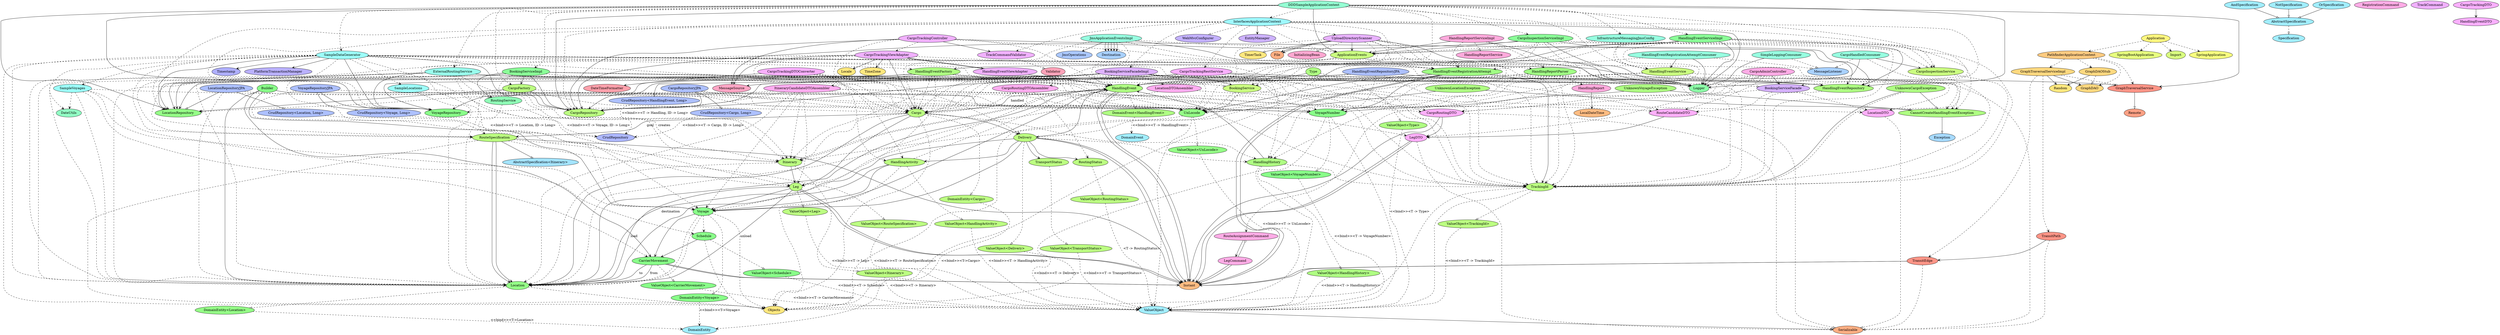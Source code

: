 digraph G {
  "235-9d031872126ab1efa5610292dbd2a1f9" [label="GraphTraversalService", fillcolor="#FF9587", style=filled, tooltip="com . pathfinder . api . GraphTraversalService"]
  "5uk-9d031872126ab1efa5610292dbd2a1f9" [label="Remote", fillcolor="#FFA185", style=filled, tooltip="java . rmi . Remote"]
  "4kf-9d031872126ab1efa5610292dbd2a1f9" [label="TransitEdge", fillcolor="#FF9587", style=filled, tooltip="com . pathfinder . api . TransitEdge"]
  "5it-9d031872126ab1efa5610292dbd2a1f9" [label="Serializable", fillcolor="#FFAF83", style=filled, tooltip="java . io . Serializable"]
  "7ar-0bb89ca4ed9cffdba8a589b8ff0e7880" [label="Instant", fillcolor="#FFBC82", style=filled, tooltip="java . time . Instant"]
  "4mo-9d031872126ab1efa5610292dbd2a1f9" [label="TransitPath", fillcolor="#FF9587", style=filled, tooltip="com . pathfinder . api . TransitPath"]
  "3te-9d031872126ab1efa5610292dbd2a1f9" [label="PathfinderApplicationContext", fillcolor="#FFCB81", style=filled, tooltip="com . pathfinder . config . PathfinderApplicationContext"]
  "21q-9d031872126ab1efa5610292dbd2a1f9" [label="GraphDAO", fillcolor="#FFD980", style=filled, tooltip="com . pathfinder . internal . GraphDAO"]
  "22c-9d031872126ab1efa5610292dbd2a1f9" [label="GraphDAOStub", fillcolor="#FFD980", style=filled, tooltip="com . pathfinder . internal . GraphDAOStub"]
  "23o-9d031872126ab1efa5610292dbd2a1f9" [label="GraphTraversalServiceImpl", fillcolor="#FFD980", style=filled, tooltip="com . pathfinder . internal . GraphTraversalServiceImpl"]
  "5u0-9d031872126ab1efa5610292dbd2a1f9" [label="Random", fillcolor="#FFE87F", style=filled, tooltip="java . util . Random"]
  "fr-9d031872126ab1efa5610292dbd2a1f9" [label="Application", fillcolor="#FFF77F", style=filled, tooltip="se . citerus . dddsample . Application"]
  "bzh-4d973758a819aaab8f69fb7524c87d9a" [label="SpringApplication", fillcolor="#F7FF7F", style=filled, tooltip="org . springframework . boot . SpringApplication"]
  "cnm-4d973758a819aaab8f69fb7524c87d9a" [label="SpringBootApplication", fillcolor="#E8FF7F", style=filled, tooltip="org . springframework . boot . autoconfigure . SpringBootApplication"]
  "dgb-4d973758a819aaab8f69fb7524c87d9a" [label="Import", fillcolor="#D9FF80", style=filled, tooltip="org . springframework . context . annotation . Import"]
  "g6-9d031872126ab1efa5610292dbd2a1f9" [label="ApplicationEvents", fillcolor="#CBFF81", style=filled, tooltip="se . citerus . dddsample . application . ApplicationEvents"]
  "rx-9d031872126ab1efa5610292dbd2a1f9" [label="Cargo", fillcolor="#BCFF82", style=filled, tooltip="se . citerus . dddsample . domain . model . cargo . Cargo"]
  "28a-9d031872126ab1efa5610292dbd2a1f9" [label="HandlingEvent", fillcolor="#AFFF83", style=filled, tooltip="se . citerus . dddsample . domain . model . handling . HandlingEvent"]
  "2ha-9d031872126ab1efa5610292dbd2a1f9" [label="HandlingEventRegistrationAttempt", fillcolor="#A1FF85", style=filled, tooltip="se . citerus . dddsample . interfaces . handling . HandlingEventRegistrationAttempt"]
  "hq-9d031872126ab1efa5610292dbd2a1f9" [label="BookingService", fillcolor="#CBFF81", style=filled, tooltip="se . citerus . dddsample . application . BookingService"]
  "38l-9d031872126ab1efa5610292dbd2a1f9" [label="Itinerary", fillcolor="#BCFF82", style=filled, tooltip="se . citerus . dddsample . domain . model . cargo . Itinerary"]
  "4it-9d031872126ab1efa5610292dbd2a1f9" [label="TrackingId", fillcolor="#BCFF82", style=filled, tooltip="se . citerus . dddsample . domain . model . cargo . TrackingId"]
  "4qg-9d031872126ab1efa5610292dbd2a1f9" [label="UnLocode", fillcolor="#95FF87", style=filled, tooltip="se . citerus . dddsample . domain . model . location . UnLocode"]
  "12s-9d031872126ab1efa5610292dbd2a1f9" [label="CargoInspectionService", fillcolor="#CBFF81", style=filled, tooltip="se . citerus . dddsample . application . CargoInspectionService"]
  "2mi-9d031872126ab1efa5610292dbd2a1f9" [label="HandlingEventService", fillcolor="#CBFF81", style=filled, tooltip="se . citerus . dddsample . application . HandlingEventService"]
  "rj-9d031872126ab1efa5610292dbd2a1f9" [label="CannotCreateHandlingEventException", fillcolor="#AFFF83", style=filled, tooltip="se . citerus . dddsample . domain . model . handling . CannotCreateHandlingEventException"]
  "522-9d031872126ab1efa5610292dbd2a1f9" [label="VoyageNumber", fillcolor="#89FF89", style=filled, tooltip="se . citerus . dddsample . domain . model . voyage . VoyageNumber"]
  "on-9d031872126ab1efa5610292dbd2a1f9" [label="BookingServiceImpl", fillcolor="#8BFF98", style=filled, tooltip="se . citerus . dddsample . application . impl . BookingServiceImpl"]
  "5b8-9d031872126ab1efa5610292dbd2a1f9" [label="Logger", fillcolor="#8DFFA8", style=filled, tooltip="org . slf4j . Logger"]
  "14i-9d031872126ab1efa5610292dbd2a1f9" [label="CargoRepository", fillcolor="#BCFF82", style=filled, tooltip="se . citerus . dddsample . domain . model . cargo . CargoRepository"]
  "10o-9d031872126ab1efa5610292dbd2a1f9" [label="CargoFactory", fillcolor="#BCFF82", style=filled, tooltip="se . citerus . dddsample . domain . model . cargo . CargoFactory"]
  "43e-9d031872126ab1efa5610292dbd2a1f9" [label="RoutingService", fillcolor="#90FFB7", style=filled, tooltip="se . citerus . dddsample . domain . service . RoutingService"]
  "3po-9d031872126ab1efa5610292dbd2a1f9" [label="LocationRepository", fillcolor="#95FF87", style=filled, tooltip="se . citerus . dddsample . domain . model . location . LocationRepository"]
  "40p-9d031872126ab1efa5610292dbd2a1f9" [label="RouteSpecification", fillcolor="#BCFF82", style=filled, tooltip="se . citerus . dddsample . domain . model . cargo . RouteSpecification"]
  "3l4-9d031872126ab1efa5610292dbd2a1f9" [label="Location", fillcolor="#95FF87", style=filled, tooltip="se . citerus . dddsample . domain . model . location . Location"]
  "135-9d031872126ab1efa5610292dbd2a1f9" [label="CargoInspectionServiceImpl", fillcolor="#8BFF98", style=filled, tooltip="se . citerus . dddsample . application . impl . CargoInspectionServiceImpl"]
  "2l0-9d031872126ab1efa5610292dbd2a1f9" [label="HandlingEventRepository", fillcolor="#AFFF83", style=filled, tooltip="se . citerus . dddsample . domain . model . handling . HandlingEventRepository"]
  "2ow-9d031872126ab1efa5610292dbd2a1f9" [label="HandlingHistory", fillcolor="#AFFF83", style=filled, tooltip="se . citerus . dddsample . domain . model . handling . HandlingHistory"]
  "hx2-af24d2e6c856d8e28d05fb2c452e078a" [label="Objects", fillcolor="#FFE87F", style=filled, tooltip="java . util . Objects"]
  "2n7-9d031872126ab1efa5610292dbd2a1f9" [label="HandlingEventServiceImpl", fillcolor="#8BFF98", style=filled, tooltip="se . citerus . dddsample . application . impl . HandlingEventServiceImpl"]
  "2ew-9d031872126ab1efa5610292dbd2a1f9" [label="HandlingEventFactory", fillcolor="#AFFF83", style=filled, tooltip="se . citerus . dddsample . domain . model . handling . HandlingEventFactory"]
  "1ku-9d031872126ab1efa5610292dbd2a1f9" [label="DateUtils", fillcolor="#92FFC5", style=filled, tooltip="se . citerus . dddsample . application . util . DateUtils"]
  "1ln-9d031872126ab1efa5610292dbd2a1f9" [label="DDDSampleApplicationContext", fillcolor="#95FFD3", style=filled, tooltip="se . citerus . dddsample . config . DDDSampleApplicationContext"]
  "53o-9d031872126ab1efa5610292dbd2a1f9" [label="VoyageRepository", fillcolor="#89FF89", style=filled, tooltip="se . citerus . dddsample . domain . model . voyage . VoyageRepository"]
  "2z7-9d031872126ab1efa5610292dbd2a1f9" [label="InfrastructureMessagingJmsConfig", fillcolor="#97FFE0", style=filled, tooltip="se . citerus . dddsample . infrastructure . messaging . jms . InfrastructureMessagingJmsConfig"]
  "1ze-9d031872126ab1efa5610292dbd2a1f9" [label="ExternalRoutingService", fillcolor="#9AFFED", style=filled, tooltip="se . citerus . dddsample . infrastructure . routing . ExternalRoutingService"]
  "44s-9d031872126ab1efa5610292dbd2a1f9" [label="SampleDataGenerator", fillcolor="#9DFFF9", style=filled, tooltip="se . citerus . dddsample . infrastructure . sampledata . SampleDataGenerator"]
  "34z-9d031872126ab1efa5610292dbd2a1f9" [label="InterfacesApplicationContext", fillcolor="#9FF9FF", style=filled, tooltip="se . citerus . dddsample . interfaces . InterfacesApplicationContext"]
  "feq-f4b04992b09bedb2b5e4adbad5b8802b" [label="DomainEntity<Cargo>", fillcolor="#BCFF82", style=filled, tooltip="se . citerus . dddsample . domain . model . cargo . DomainEntity<Cargo>"]
  "1p9-9d031872126ab1efa5610292dbd2a1f9" [label="Delivery", fillcolor="#BCFF82", style=filled, tooltip="se . citerus . dddsample . domain . model . cargo . Delivery"]
  "3fd-9d031872126ab1efa5610292dbd2a1f9" [label="Leg", fillcolor="#BCFF82", style=filled, tooltip="se . citerus . dddsample . domain . model . cargo . Leg"]
  "hwo-f4b04992b09bedb2b5e4adbad5b8802b" [label="ValueObject<Delivery>", fillcolor="#BCFF82", style=filled, tooltip="se . citerus . dddsample . domain . model . cargo . ValueObject<Delivery>"]
  "4y6-9d031872126ab1efa5610292dbd2a1f9" [label="Voyage", fillcolor="#89FF89", style=filled, tooltip="se . citerus . dddsample . domain . model . voyage . Voyage"]
  "43r-9d031872126ab1efa5610292dbd2a1f9" [label="RoutingStatus", fillcolor="#BCFF82", style=filled, tooltip="se . citerus . dddsample . domain . model . cargo . RoutingStatus"]
  "25o-9d031872126ab1efa5610292dbd2a1f9" [label="HandlingActivity", fillcolor="#BCFF82", style=filled, tooltip="se . citerus . dddsample . domain . model . cargo . HandlingActivity"]
  "4n9-9d031872126ab1efa5610292dbd2a1f9" [label="TransportStatus", fillcolor="#BCFF82", style=filled, tooltip="se . citerus . dddsample . domain . model . cargo . TransportStatus"]
  "1y5-9d031872126ab1efa5610292dbd2a1f9" [label="DomainEntity", fillcolor="#A2EEFF", style=filled, tooltip="se . citerus . dddsample . domain . shared . DomainEntity"]
  "ogs-f4b04992b09bedb2b5e4adbad5b8802b" [label="ValueObject<HandlingActivity>", fillcolor="#BCFF82", style=filled, tooltip="se . citerus . dddsample . domain . model . cargo . ValueObject<HandlingActivity>"]
  "sld-f4b04992b09bedb2b5e4adbad5b8802b" [label="ValueObject<Itinerary>", fillcolor="#BCFF82", style=filled, tooltip="se . citerus . dddsample . domain . model . cargo . ValueObject<Itinerary>"]
  "dvi-27eda60b1156757823c26df73b29df04" [label="ValueObject<Leg>", fillcolor="#BCFF82", style=filled, tooltip="se . citerus . dddsample . domain . model . cargo . ValueObject<Leg>"]
  "14e-27eda60b1156757823c26df73b29df04" [label="ValueObject<RouteSpecification>", fillcolor="#BCFF82", style=filled, tooltip="se . citerus . dddsample . domain . model . cargo . ValueObject<RouteSpecification>"]
  "2x-27eda60b1156757823c26df73b29df04" [label="AbstractSpecification<Itinerary>", fillcolor="#A4E4FF", style=filled, tooltip="types . AbstractSpecification<Itinerary>"]
  "5ii-27eda60b1156757823c26df73b29df04" [label="ValueObject<RoutingStatus>", fillcolor="#BCFF82", style=filled, tooltip="se . citerus . dddsample . domain . model . cargo . ValueObject<RoutingStatus>"]
  "7zu-27eda60b1156757823c26df73b29df04" [label="ValueObject<TrackingId>", fillcolor="#BCFF82", style=filled, tooltip="se . citerus . dddsample . domain . model . cargo . ValueObject<TrackingId>"]
  "4vx-9d031872126ab1efa5610292dbd2a1f9" [label="ValueObject", fillcolor="#A2EEFF", style=filled, tooltip="se . citerus . dddsample . domain . shared . ValueObject"]
  "awi-27eda60b1156757823c26df73b29df04" [label="ValueObject<TransportStatus>", fillcolor="#BCFF82", style=filled, tooltip="se . citerus . dddsample . domain . model . cargo . ValueObject<TransportStatus>"]
  "5u-9d031872126ab1efa5610292dbd2a1f9" [label="Exception", fillcolor="#A7DAFF", style=filled, tooltip="java . lang . Exception"]
  "5q-1afe25dff859a5f5440766e42e71a89c" [label="DomainEvent<HandlingEvent>", fillcolor="#AFFF83", style=filled, tooltip="se . citerus . dddsample . domain . model . handling . DomainEvent<HandlingEvent>"]
  "1x5-9d031872126ab1efa5610292dbd2a1f9" [label="DomainEvent", fillcolor="#A2EEFF", style=filled, tooltip="se . citerus . dddsample . domain . shared . DomainEvent"]
  "29r-9d031872126ab1efa5610292dbd2a1f9" [label="Type", fillcolor="#AFFF83", style=filled, tooltip="se . citerus . dddsample . domain . model . handling . HandlingEvent . Type"]
  "56z-1afe25dff859a5f5440766e42e71a89c" [label="ValueObject<Type>", fillcolor="#AFFF83", style=filled, tooltip="se . citerus . dddsample . domain . model . handling . ValueObject<Type>"]
  "fq-6af4a4dcde2ce5ad58288d1448fdf134" [label="ValueObject<HandlingHistory>", fillcolor="#AFFF83", style=filled, tooltip="se . citerus . dddsample . domain . model . handling . ValueObject<HandlingHistory>"]
  "4om-9d031872126ab1efa5610292dbd2a1f9" [label="UnknownCargoException", fillcolor="#AFFF83", style=filled, tooltip="se . citerus . dddsample . domain . model . handling . UnknownCargoException"]
  "4p8-9d031872126ab1efa5610292dbd2a1f9" [label="UnknownLocationException", fillcolor="#AFFF83", style=filled, tooltip="se . citerus . dddsample . domain . model . handling . UnknownLocationException"]
  "4pu-9d031872126ab1efa5610292dbd2a1f9" [label="UnknownVoyageException", fillcolor="#AFFF83", style=filled, tooltip="se . citerus . dddsample . domain . model . handling . UnknownVoyageException"]
  "5ou-6af4a4dcde2ce5ad58288d1448fdf134" [label="DomainEntity<Location>", fillcolor="#95FF87", style=filled, tooltip="se . citerus . dddsample . domain . model . location . DomainEntity<Location>"]
  "979-6af4a4dcde2ce5ad58288d1448fdf134" [label="ValueObject<UnLocode>", fillcolor="#95FF87", style=filled, tooltip="se . citerus . dddsample . domain . model . location . ValueObject<UnLocode>"]
  "1hm-9d031872126ab1efa5610292dbd2a1f9" [label="CarrierMovement", fillcolor="#89FF89", style=filled, tooltip="se . citerus . dddsample . domain . model . voyage . CarrierMovement"]
  "cce-6af4a4dcde2ce5ad58288d1448fdf134" [label="ValueObject<CarrierMovement>", fillcolor="#89FF89", style=filled, tooltip="se . citerus . dddsample . domain . model . voyage . ValueObject<CarrierMovement>"]
  "22b-203e0b72d57d20372a861114db16de56" [label="DomainEntity<Voyage>", fillcolor="#89FF89", style=filled, tooltip="se . citerus . dddsample . domain . model . voyage . DomainEntity<Voyage>"]
  "4dy-9d031872126ab1efa5610292dbd2a1f9" [label="Schedule", fillcolor="#89FF89", style=filled, tooltip="se . citerus . dddsample . domain . model . voyage . Schedule"]
  "gqb-6af4a4dcde2ce5ad58288d1448fdf134" [label="ValueObject<Schedule>", fillcolor="#89FF89", style=filled, tooltip="se . citerus . dddsample . domain . model . voyage . ValueObject<Schedule>"]
  "271-f47d2cc7d50f3c77fe71463217703223" [label="ValueObject<VoyageNumber>", fillcolor="#89FF89", style=filled, tooltip="se . citerus . dddsample . domain . model . voyage . ValueObject<VoyageNumber>"]
  "50n-9d031872126ab1efa5610292dbd2a1f9" [label="Builder", fillcolor="#89FF89", style=filled, tooltip="se . citerus . dddsample . domain . model . voyage . Voyage . Builder"]
  "cb-9d031872126ab1efa5610292dbd2a1f9" [label="AbstractSpecification", fillcolor="#A2EEFF", style=filled, tooltip="se . citerus . dddsample . domain . shared . AbstractSpecification"]
  "4g2-9d031872126ab1efa5610292dbd2a1f9" [label="Specification", fillcolor="#A2EEFF", style=filled, tooltip="se . citerus . dddsample . domain . shared . Specification"]
  "eq-9d031872126ab1efa5610292dbd2a1f9" [label="AndSpecification", fillcolor="#A2EEFF", style=filled, tooltip="se . citerus . dddsample . domain . shared . AndSpecification"]
  "3rj-9d031872126ab1efa5610292dbd2a1f9" [label="NotSpecification", fillcolor="#A2EEFF", style=filled, tooltip="se . citerus . dddsample . domain . shared . NotSpecification"]
  "3sb-9d031872126ab1efa5610292dbd2a1f9" [label="OrSpecification", fillcolor="#A2EEFF", style=filled, tooltip="se . citerus . dddsample . domain . shared . OrSpecification"]
  "11x-9d031872126ab1efa5610292dbd2a1f9" [label="CargoHandledConsumer", fillcolor="#97FFE0", style=filled, tooltip="se . citerus . dddsample . infrastructure . messaging . jms . CargoHandledConsumer"]
  "5fz-9d031872126ab1efa5610292dbd2a1f9" [label="MessageListener", fillcolor="#A9D1FF", style=filled, tooltip="javax . jms . MessageListener"]
  "2k5-9d031872126ab1efa5610292dbd2a1f9" [label="HandlingEventRegistrationAttemptConsumer", fillcolor="#97FFE0", style=filled, tooltip="se . citerus . dddsample . infrastructure . messaging . jms . HandlingEventRegistrationAttemptConsumer"]
  "3cf-9d031872126ab1efa5610292dbd2a1f9" [label="JmsApplicationEventsImpl", fillcolor="#97FFE0", style=filled, tooltip="se . citerus . dddsample . infrastructure . messaging . jms . JmsApplicationEventsImpl"]
  "6in-9d031872126ab1efa5610292dbd2a1f9" [label="Destination", fillcolor="#A9D1FF", style=filled, tooltip="javax . jms . Destination"]
  "6em-9d031872126ab1efa5610292dbd2a1f9" [label="JmsOperations", fillcolor="#ABC8FF", style=filled, tooltip="org . springframework . jms . core . JmsOperations"]
  "4fj-9d031872126ab1efa5610292dbd2a1f9" [label="SimpleLoggingConsumer", fillcolor="#97FFE0", style=filled, tooltip="se . citerus . dddsample . infrastructure . messaging . jms . SimpleLoggingConsumer"]
  "15k-9d031872126ab1efa5610292dbd2a1f9" [label="CargoRepositoryJPA", fillcolor="#ADC0FF", style=filled, tooltip="se . citerus . dddsample . infrastructure . persistence . jpa . CargoRepositoryJPA"]
  "18-2bace5a79b69929febf18a7ed83f3775" [label="CrudRepository<Cargo, Long>", fillcolor="#ADC0FF", style=filled, tooltip="se . citerus . dddsample . infrastructure . persistence . jpa . CrudRepository<Cargo, Long>"]
  "5hl-9d031872126ab1efa5610292dbd2a1f9" [label="CrudRepository", fillcolor="#AEB8FF", style=filled, tooltip="org . springframework . data . repository . CrudRepository"]
  "9pl-2bace5a79b69929febf18a7ed83f3775" [label="CrudRepository<HandlingEvent, Long>", fillcolor="#ADC0FF", style=filled, tooltip="se . citerus . dddsample . infrastructure . persistence . jpa . CrudRepository<HandlingEvent, Long>"]
  "5l2-2bace5a79b69929febf18a7ed83f3775" [label="CrudRepository<Location, Long>", fillcolor="#ADC0FF", style=filled, tooltip="se . citerus . dddsample . infrastructure . persistence . jpa . CrudRepository<Location, Long>"]
  "7ki-2bace5a79b69929febf18a7ed83f3775" [label="CrudRepository<Voyage, Long>", fillcolor="#ADC0FF", style=filled, tooltip="se . citerus . dddsample . infrastructure . persistence . jpa . CrudRepository<Voyage, Long>"]
  "2lm-9d031872126ab1efa5610292dbd2a1f9" [label="HandlingEventRepositoryJPA", fillcolor="#ADC0FF", style=filled, tooltip="se . citerus . dddsample . infrastructure . persistence . jpa . HandlingEventRepositoryJPA"]
  "3qg-9d031872126ab1efa5610292dbd2a1f9" [label="LocationRepositoryJPA", fillcolor="#ADC0FF", style=filled, tooltip="se . citerus . dddsample . infrastructure . persistence . jpa . LocationRepositoryJPA"]
  "54a-9d031872126ab1efa5610292dbd2a1f9" [label="VoyageRepositoryJPA", fillcolor="#ADC0FF", style=filled, tooltip="se . citerus . dddsample . infrastructure . persistence . jpa . VoyageRepositoryJPA"]
  "6xo-9d031872126ab1efa5610292dbd2a1f9" [label="Timestamp", fillcolor="#AFAFFF", style=filled, tooltip="java . sql . Timestamp"]
  "5pz-9d031872126ab1efa5610292dbd2a1f9" [label="PlatformTransactionManager", fillcolor="#BAB1FF", style=filled, tooltip="org . springframework . transaction . PlatformTransactionManager"]
  "4ad-9d031872126ab1efa5610292dbd2a1f9" [label="SampleVoyages", fillcolor="#9DFFF9", style=filled, tooltip="se . citerus . dddsample . infrastructure . sampledata . SampleVoyages"]
  "47j-9d031872126ab1efa5610292dbd2a1f9" [label="SampleLocations", fillcolor="#9DFFF9", style=filled, tooltip="se . citerus . dddsample . infrastructure . sampledata . SampleLocations"]
  "6f9-9d031872126ab1efa5610292dbd2a1f9" [label="WebMvcConfigurer", fillcolor="#C3B1FF", style=filled, tooltip="org . springframework . web . servlet . config . annotation . WebMvcConfigurer"]
  "5q4-9d031872126ab1efa5610292dbd2a1f9" [label="EntityManager", fillcolor="#CDB2FF", style=filled, tooltip="javax . persistence . EntityManager"]
  "j8-9d031872126ab1efa5610292dbd2a1f9" [label="BookingServiceFacade", fillcolor="#D6B2FF", style=filled, tooltip="se . citerus . dddsample . interfaces . booking . facade . BookingServiceFacade"]
  "lb-9d031872126ab1efa5610292dbd2a1f9" [label="BookingServiceFacadeImpl", fillcolor="#DFB2FF", style=filled, tooltip="se . citerus . dddsample . interfaces . booking . facade . internal . BookingServiceFacadeImpl"]
  "4sa-9d031872126ab1efa5610292dbd2a1f9" [label="UploadDirectoryScanner", fillcolor="#E8B2FF", style=filled, tooltip="se . citerus . dddsample . interfaces . handling . file . UploadDirectoryScanner"]
  "4i5-9d031872126ab1efa5610292dbd2a1f9" [label="TrackCommandValidator", fillcolor="#F1B1FF", style=filled, tooltip="se . citerus . dddsample . interfaces . tracking . TrackCommandValidator"]
  "39i-52065bdd42c3e919ff4fb2ed1011b676" [label="CargoTrackingRestService", fillcolor="#FAB0FF", style=filled, tooltip="se . citerus . dddsample . interfaces . tracking . ws . CargoTrackingRestService"]
  "171-9d031872126ab1efa5610292dbd2a1f9" [label="CargoRoutingDTO", fillcolor="#FFAFFA", style=filled, tooltip="se . citerus . dddsample . interfaces . booking . facade . dto . CargoRoutingDTO"]
  "3o3-9d031872126ab1efa5610292dbd2a1f9" [label="LocationDTO", fillcolor="#FFAFFA", style=filled, tooltip="se . citerus . dddsample . interfaces . booking . facade . dto . LocationDTO"]
  "404-9d031872126ab1efa5610292dbd2a1f9" [label="RouteCandidateDTO", fillcolor="#FFAFFA", style=filled, tooltip="se . citerus . dddsample . interfaces . booking . facade . dto . RouteCandidateDTO"]
  "3it-9d031872126ab1efa5610292dbd2a1f9" [label="LegDTO", fillcolor="#FFAFFA", style=filled, tooltip="se . citerus . dddsample . interfaces . booking . facade . dto . LegDTO"]
  "3p3-9d031872126ab1efa5610292dbd2a1f9" [label="LocationDTOAssembler", fillcolor="#FFADF0", style=filled, tooltip="se . citerus . dddsample . interfaces . booking . facade . internal . assembler . LocationDTOAssembler"]
  "3bf-9d031872126ab1efa5610292dbd2a1f9" [label="ItineraryCandidateDTOAssembler", fillcolor="#FFADF0", style=filled, tooltip="se . citerus . dddsample . interfaces . booking . facade . internal . assembler . ItineraryCandidateDTOAssembler"]
  "1af-9d031872126ab1efa5610292dbd2a1f9" [label="CargoRoutingDTOAssembler", fillcolor="#FFADF0", style=filled, tooltip="se . citerus . dddsample . interfaces . booking . facade . internal . assembler . CargoRoutingDTOAssembler"]
  "we-9d031872126ab1efa5610292dbd2a1f9" [label="CargoAdminController", fillcolor="#FFACE6", style=filled, tooltip="se . citerus . dddsample . interfaces . booking . web . CargoAdminController"]
  "3vp-9d031872126ab1efa5610292dbd2a1f9" [label="RouteAssignmentCommand", fillcolor="#FFACE6", style=filled, tooltip="se . citerus . dddsample . interfaces . booking . web . RouteAssignmentCommand"]
  "3tv-9d031872126ab1efa5610292dbd2a1f9" [label="RegistrationCommand", fillcolor="#FFACE6", style=filled, tooltip="se . citerus . dddsample . interfaces . booking . web . RegistrationCommand"]
  "3wy-9d031872126ab1efa5610292dbd2a1f9" [label="LegCommand", fillcolor="#FFACE6", style=filled, tooltip="se . citerus . dddsample . interfaces . booking . web . RouteAssignmentCommand . LegCommand"]
  "2un-9d031872126ab1efa5610292dbd2a1f9" [label="HandlingReportParser", fillcolor="#A1FF85", style=filled, tooltip="se . citerus . dddsample . interfaces . handling . HandlingReportParser"]
  "2r1-9d031872126ab1efa5610292dbd2a1f9" [label="HandlingReport", fillcolor="#FFAADC", style=filled, tooltip="se . citerus . dddsample . interfaces . handling . ws . HandlingReport"]
  "7dh-9d031872126ab1efa5610292dbd2a1f9" [label="InitializingBean", fillcolor="#FFA8D1", style=filled, tooltip="org . springframework . beans . factory . InitializingBean"]
  "7d9-9d031872126ab1efa5610292dbd2a1f9" [label="TimerTask", fillcolor="#FFE87F", style=filled, tooltip="java . util . TimerTask"]
  "7dn-9d031872126ab1efa5610292dbd2a1f9" [label="File", fillcolor="#FFAF83", style=filled, tooltip="java . io . File"]
  "65m-9d031872126ab1efa5610292dbd2a1f9" [label="LocalDateTime", fillcolor="#FFBC82", style=filled, tooltip="java . time . LocalDateTime"]
  "2xk-9d031872126ab1efa5610292dbd2a1f9" [label="HandlingReportService", fillcolor="#FFAADC", style=filled, tooltip="se . citerus . dddsample . interfaces . handling . ws . HandlingReportService"]
  "2xx-9d031872126ab1efa5610292dbd2a1f9" [label="HandlingReportServiceImpl", fillcolor="#FFAADC", style=filled, tooltip="se . citerus . dddsample . interfaces . handling . ws . HandlingReportServiceImpl"]
  "1at-9d031872126ab1efa5610292dbd2a1f9" [label="CargoTrackingController", fillcolor="#F1B1FF", style=filled, tooltip="se . citerus . dddsample . interfaces . tracking . CargoTrackingController"]
  "5ko-9d031872126ab1efa5610292dbd2a1f9" [label="MessageSource", fillcolor="#FFA6C5", style=filled, tooltip="org . springframework . context . MessageSource"]
  "1ck-9d031872126ab1efa5610292dbd2a1f9" [label="CargoTrackingViewAdapter", fillcolor="#F1B1FF", style=filled, tooltip="se . citerus . dddsample . interfaces . tracking . CargoTrackingViewAdapter"]
  "1g5-9d031872126ab1efa5610292dbd2a1f9" [label="HandlingEventViewAdapter", fillcolor="#F1B1FF", style=filled, tooltip="se . citerus . dddsample . interfaces . tracking . CargoTrackingViewAdapter . HandlingEventViewAdapter"]
  "5m3-9d031872126ab1efa5610292dbd2a1f9" [label="TimeZone", fillcolor="#FFE87F", style=filled, tooltip="java . util . TimeZone"]
  "5le-9d031872126ab1efa5610292dbd2a1f9" [label="Locale", fillcolor="#FFE87F", style=filled, tooltip="java . util . Locale"]
  "4ha-9d031872126ab1efa5610292dbd2a1f9" [label="TrackCommand", fillcolor="#F1B1FF", style=filled, tooltip="se . citerus . dddsample . interfaces . tracking . TrackCommand"]
  "76r-9d031872126ab1efa5610292dbd2a1f9" [label="Validator", fillcolor="#FFA3B9", style=filled, tooltip="org . springframework . validation . Validator"]
  "1i9-52065bdd42c3e919ff4fb2ed1011b676" [label="CargoTrackingDTO", fillcolor="#FAB0FF", style=filled, tooltip="se . citerus . dddsample . interfaces . tracking . ws . CargoTrackingDTO"]
  "1ou-52065bdd42c3e919ff4fb2ed1011b676" [label="HandlingEventDTO", fillcolor="#FAB0FF", style=filled, tooltip="se . citerus . dddsample . interfaces . tracking . ws . HandlingEventDTO"]
  "1k6-52065bdd42c3e919ff4fb2ed1011b676" [label="CargoTrackingDTOConverter", fillcolor="#FAB0FF", style=filled, tooltip="se . citerus . dddsample . interfaces . tracking . ws . CargoTrackingDTOConverter"]
  "1rg-52065bdd42c3e919ff4fb2ed1011b676" [label="DateTimeFormatter", fillcolor="#FFA1AC", style=filled, tooltip="java . time . format . DateTimeFormatter"]
  "235-9d031872126ab1efa5610292dbd2a1f9" -> "5uk-9d031872126ab1efa5610292dbd2a1f9" [arrowhead="empty" style="solid" label="", tooltip="GraphTraversalService > Remote"]
  "4kf-9d031872126ab1efa5610292dbd2a1f9" -> "5it-9d031872126ab1efa5610292dbd2a1f9" [arrowhead="empty" style="dashed" label="", tooltip="TransitEdge > Serializable"]
  "4kf-9d031872126ab1efa5610292dbd2a1f9" -> "7ar-0bb89ca4ed9cffdba8a589b8ff0e7880" [arrowhead="vee" style="solid" label="", tooltip="TransitEdge > Instant"]
  "4kf-9d031872126ab1efa5610292dbd2a1f9" -> "7ar-0bb89ca4ed9cffdba8a589b8ff0e7880" [arrowhead="vee" style="solid" label="", tooltip="TransitEdge > Instant"]
  "4mo-9d031872126ab1efa5610292dbd2a1f9" -> "5it-9d031872126ab1efa5610292dbd2a1f9" [arrowhead="empty" style="dashed" label="", tooltip="TransitPath > Serializable"]
  "4mo-9d031872126ab1efa5610292dbd2a1f9" -> "4kf-9d031872126ab1efa5610292dbd2a1f9" [arrowhead="vee" style="solid" label="", tooltip="TransitPath > TransitEdge"]
  "3te-9d031872126ab1efa5610292dbd2a1f9" -> "235-9d031872126ab1efa5610292dbd2a1f9" [arrowhead="vee" style="dashed" label="", tooltip="PathfinderApplicationContext > GraphTraversalService"]
  "3te-9d031872126ab1efa5610292dbd2a1f9" -> "21q-9d031872126ab1efa5610292dbd2a1f9" [arrowhead="vee" style="dashed" label="", tooltip="PathfinderApplicationContext > GraphDAO"]
  "3te-9d031872126ab1efa5610292dbd2a1f9" -> "22c-9d031872126ab1efa5610292dbd2a1f9" [arrowhead="vee" style="dashed" label="", tooltip="PathfinderApplicationContext > GraphDAOStub"]
  "3te-9d031872126ab1efa5610292dbd2a1f9" -> "23o-9d031872126ab1efa5610292dbd2a1f9" [arrowhead="vee" style="dashed" label="", tooltip="PathfinderApplicationContext > GraphTraversalServiceImpl"]
  "22c-9d031872126ab1efa5610292dbd2a1f9" -> "21q-9d031872126ab1efa5610292dbd2a1f9" [arrowhead="empty" style="dashed" label="", tooltip="GraphDAOStub > GraphDAO"]
  "22c-9d031872126ab1efa5610292dbd2a1f9" -> "5u0-9d031872126ab1efa5610292dbd2a1f9" [arrowhead="vee" style="solid" label="", tooltip="GraphDAOStub > Random"]
  "23o-9d031872126ab1efa5610292dbd2a1f9" -> "235-9d031872126ab1efa5610292dbd2a1f9" [arrowhead="empty" style="dashed" label="", tooltip="GraphTraversalServiceImpl > GraphTraversalService"]
  "23o-9d031872126ab1efa5610292dbd2a1f9" -> "5u0-9d031872126ab1efa5610292dbd2a1f9" [arrowhead="vee" style="solid" label="", tooltip="GraphTraversalServiceImpl > Random"]
  "23o-9d031872126ab1efa5610292dbd2a1f9" -> "21q-9d031872126ab1efa5610292dbd2a1f9" [arrowhead="vee" style="solid" label="", tooltip="GraphTraversalServiceImpl > GraphDAO"]
  "23o-9d031872126ab1efa5610292dbd2a1f9" -> "4mo-9d031872126ab1efa5610292dbd2a1f9" [arrowhead="vee" style="dashed" label="", tooltip="GraphTraversalServiceImpl > TransitPath"]
  "23o-9d031872126ab1efa5610292dbd2a1f9" -> "4kf-9d031872126ab1efa5610292dbd2a1f9" [arrowhead="vee" style="dashed" label="", tooltip="GraphTraversalServiceImpl > TransitEdge"]
  "fr-9d031872126ab1efa5610292dbd2a1f9" -> "3te-9d031872126ab1efa5610292dbd2a1f9" [arrowhead="vee" style="dashed" label="", tooltip="Application > PathfinderApplicationContext"]
  "fr-9d031872126ab1efa5610292dbd2a1f9" -> "bzh-4d973758a819aaab8f69fb7524c87d9a" [arrowhead="vee" style="dashed" label="", tooltip="Application > SpringApplication"]
  "fr-9d031872126ab1efa5610292dbd2a1f9" -> "cnm-4d973758a819aaab8f69fb7524c87d9a" [arrowhead="vee" style="dashed" label="", tooltip="Application > SpringBootApplication"]
  "fr-9d031872126ab1efa5610292dbd2a1f9" -> "dgb-4d973758a819aaab8f69fb7524c87d9a" [arrowhead="vee" style="dashed" label="", tooltip="Application > Import"]
  "g6-9d031872126ab1efa5610292dbd2a1f9" -> "rx-9d031872126ab1efa5610292dbd2a1f9" [arrowhead="vee" style="dashed" label="", tooltip="ApplicationEvents > Cargo"]
  "g6-9d031872126ab1efa5610292dbd2a1f9" -> "28a-9d031872126ab1efa5610292dbd2a1f9" [arrowhead="vee" style="dashed" label="", tooltip="ApplicationEvents > HandlingEvent"]
  "g6-9d031872126ab1efa5610292dbd2a1f9" -> "2ha-9d031872126ab1efa5610292dbd2a1f9" [arrowhead="vee" style="dashed" label="", tooltip="ApplicationEvents > HandlingEventRegistrationAttempt"]
  "hq-9d031872126ab1efa5610292dbd2a1f9" -> "38l-9d031872126ab1efa5610292dbd2a1f9" [arrowhead="vee" style="dashed" label="", tooltip="BookingService > Itinerary"]
  "hq-9d031872126ab1efa5610292dbd2a1f9" -> "4it-9d031872126ab1efa5610292dbd2a1f9" [arrowhead="vee" style="dashed" label="", tooltip="BookingService > TrackingId"]
  "hq-9d031872126ab1efa5610292dbd2a1f9" -> "4qg-9d031872126ab1efa5610292dbd2a1f9" [arrowhead="vee" style="dashed" label="", tooltip="BookingService > UnLocode"]
  "12s-9d031872126ab1efa5610292dbd2a1f9" -> "4it-9d031872126ab1efa5610292dbd2a1f9" [arrowhead="vee" style="dashed" label="", tooltip="CargoInspectionService > TrackingId"]
  "2mi-9d031872126ab1efa5610292dbd2a1f9" -> "4it-9d031872126ab1efa5610292dbd2a1f9" [arrowhead="vee" style="dashed" label="", tooltip="HandlingEventService > TrackingId"]
  "2mi-9d031872126ab1efa5610292dbd2a1f9" -> "rj-9d031872126ab1efa5610292dbd2a1f9" [arrowhead="vee" style="dashed" label="", tooltip="HandlingEventService > CannotCreateHandlingEventException"]
  "2mi-9d031872126ab1efa5610292dbd2a1f9" -> "28a-9d031872126ab1efa5610292dbd2a1f9" [arrowhead="vee" style="dashed" label="", tooltip="HandlingEventService > HandlingEvent"]
  "2mi-9d031872126ab1efa5610292dbd2a1f9" -> "4qg-9d031872126ab1efa5610292dbd2a1f9" [arrowhead="vee" style="dashed" label="", tooltip="HandlingEventService > UnLocode"]
  "2mi-9d031872126ab1efa5610292dbd2a1f9" -> "522-9d031872126ab1efa5610292dbd2a1f9" [arrowhead="vee" style="dashed" label="", tooltip="HandlingEventService > VoyageNumber"]
  "on-9d031872126ab1efa5610292dbd2a1f9" -> "hq-9d031872126ab1efa5610292dbd2a1f9" [arrowhead="empty" style="dashed" label="", tooltip="BookingServiceImpl > BookingService"]
  "on-9d031872126ab1efa5610292dbd2a1f9" -> "5b8-9d031872126ab1efa5610292dbd2a1f9" [arrowhead="vee" style="solid" label="", tooltip="BookingServiceImpl > Logger"]
  "on-9d031872126ab1efa5610292dbd2a1f9" -> "14i-9d031872126ab1efa5610292dbd2a1f9" [arrowhead="vee" style="solid" label="", tooltip="BookingServiceImpl > CargoRepository"]
  "on-9d031872126ab1efa5610292dbd2a1f9" -> "10o-9d031872126ab1efa5610292dbd2a1f9" [arrowhead="vee" style="solid" label="", tooltip="BookingServiceImpl > CargoFactory"]
  "on-9d031872126ab1efa5610292dbd2a1f9" -> "43e-9d031872126ab1efa5610292dbd2a1f9" [arrowhead="vee" style="solid" label="", tooltip="BookingServiceImpl > RoutingService"]
  "on-9d031872126ab1efa5610292dbd2a1f9" -> "3po-9d031872126ab1efa5610292dbd2a1f9" [arrowhead="vee" style="solid" label="", tooltip="BookingServiceImpl > LocationRepository"]
  "on-9d031872126ab1efa5610292dbd2a1f9" -> "rx-9d031872126ab1efa5610292dbd2a1f9" [arrowhead="vee" style="dashed" label="", tooltip="BookingServiceImpl > Cargo"]
  "on-9d031872126ab1efa5610292dbd2a1f9" -> "4it-9d031872126ab1efa5610292dbd2a1f9" [arrowhead="vee" style="dashed" label="", tooltip="BookingServiceImpl > TrackingId"]
  "on-9d031872126ab1efa5610292dbd2a1f9" -> "38l-9d031872126ab1efa5610292dbd2a1f9" [arrowhead="vee" style="dashed" label="", tooltip="BookingServiceImpl > Itinerary"]
  "on-9d031872126ab1efa5610292dbd2a1f9" -> "40p-9d031872126ab1efa5610292dbd2a1f9" [arrowhead="vee" style="dashed" label="", tooltip="BookingServiceImpl > RouteSpecification"]
  "on-9d031872126ab1efa5610292dbd2a1f9" -> "3l4-9d031872126ab1efa5610292dbd2a1f9" [arrowhead="vee" style="dashed" label="", tooltip="BookingServiceImpl > Location"]
  "on-9d031872126ab1efa5610292dbd2a1f9" -> "4qg-9d031872126ab1efa5610292dbd2a1f9" [arrowhead="vee" style="dashed" label="", tooltip="BookingServiceImpl > UnLocode"]
  "135-9d031872126ab1efa5610292dbd2a1f9" -> "12s-9d031872126ab1efa5610292dbd2a1f9" [arrowhead="empty" style="dashed" label="", tooltip="CargoInspectionServiceImpl > CargoInspectionService"]
  "135-9d031872126ab1efa5610292dbd2a1f9" -> "5b8-9d031872126ab1efa5610292dbd2a1f9" [arrowhead="vee" style="solid" label="", tooltip="CargoInspectionServiceImpl > Logger"]
  "135-9d031872126ab1efa5610292dbd2a1f9" -> "2l0-9d031872126ab1efa5610292dbd2a1f9" [arrowhead="vee" style="solid" label="", tooltip="CargoInspectionServiceImpl > HandlingEventRepository"]
  "135-9d031872126ab1efa5610292dbd2a1f9" -> "14i-9d031872126ab1efa5610292dbd2a1f9" [arrowhead="vee" style="solid" label="", tooltip="CargoInspectionServiceImpl > CargoRepository"]
  "135-9d031872126ab1efa5610292dbd2a1f9" -> "g6-9d031872126ab1efa5610292dbd2a1f9" [arrowhead="vee" style="solid" label="", tooltip="CargoInspectionServiceImpl > ApplicationEvents"]
  "135-9d031872126ab1efa5610292dbd2a1f9" -> "rx-9d031872126ab1efa5610292dbd2a1f9" [arrowhead="vee" style="dashed" label="", tooltip="CargoInspectionServiceImpl > Cargo"]
  "135-9d031872126ab1efa5610292dbd2a1f9" -> "4it-9d031872126ab1efa5610292dbd2a1f9" [arrowhead="vee" style="dashed" label="", tooltip="CargoInspectionServiceImpl > TrackingId"]
  "135-9d031872126ab1efa5610292dbd2a1f9" -> "2ow-9d031872126ab1efa5610292dbd2a1f9" [arrowhead="vee" style="dashed" label="", tooltip="CargoInspectionServiceImpl > HandlingHistory"]
  "135-9d031872126ab1efa5610292dbd2a1f9" -> "hx2-af24d2e6c856d8e28d05fb2c452e078a" [arrowhead="vee" style="dashed" label="", tooltip="CargoInspectionServiceImpl > Objects"]
  "2n7-9d031872126ab1efa5610292dbd2a1f9" -> "2mi-9d031872126ab1efa5610292dbd2a1f9" [arrowhead="empty" style="dashed" label="", tooltip="HandlingEventServiceImpl > HandlingEventService"]
  "2n7-9d031872126ab1efa5610292dbd2a1f9" -> "2ew-9d031872126ab1efa5610292dbd2a1f9" [arrowhead="vee" style="solid" label="", tooltip="HandlingEventServiceImpl > HandlingEventFactory"]
  "2n7-9d031872126ab1efa5610292dbd2a1f9" -> "2l0-9d031872126ab1efa5610292dbd2a1f9" [arrowhead="vee" style="solid" label="", tooltip="HandlingEventServiceImpl > HandlingEventRepository"]
  "2n7-9d031872126ab1efa5610292dbd2a1f9" -> "5b8-9d031872126ab1efa5610292dbd2a1f9" [arrowhead="vee" style="solid" label="", tooltip="HandlingEventServiceImpl > Logger"]
  "2n7-9d031872126ab1efa5610292dbd2a1f9" -> "g6-9d031872126ab1efa5610292dbd2a1f9" [arrowhead="vee" style="solid" label="", tooltip="HandlingEventServiceImpl > ApplicationEvents"]
  "2n7-9d031872126ab1efa5610292dbd2a1f9" -> "4it-9d031872126ab1efa5610292dbd2a1f9" [arrowhead="vee" style="dashed" label="", tooltip="HandlingEventServiceImpl > TrackingId"]
  "2n7-9d031872126ab1efa5610292dbd2a1f9" -> "rj-9d031872126ab1efa5610292dbd2a1f9" [arrowhead="vee" style="dashed" label="", tooltip="HandlingEventServiceImpl > CannotCreateHandlingEventException"]
  "2n7-9d031872126ab1efa5610292dbd2a1f9" -> "28a-9d031872126ab1efa5610292dbd2a1f9" [arrowhead="vee" style="dashed" label="", tooltip="HandlingEventServiceImpl > HandlingEvent"]
  "2n7-9d031872126ab1efa5610292dbd2a1f9" -> "4qg-9d031872126ab1efa5610292dbd2a1f9" [arrowhead="vee" style="dashed" label="", tooltip="HandlingEventServiceImpl > UnLocode"]
  "2n7-9d031872126ab1efa5610292dbd2a1f9" -> "522-9d031872126ab1efa5610292dbd2a1f9" [arrowhead="vee" style="dashed" label="", tooltip="HandlingEventServiceImpl > VoyageNumber"]
  "1ln-9d031872126ab1efa5610292dbd2a1f9" -> "53o-9d031872126ab1efa5610292dbd2a1f9" [arrowhead="vee" style="solid" label="", tooltip="DDDSampleApplicationContext > VoyageRepository"]
  "1ln-9d031872126ab1efa5610292dbd2a1f9" -> "3po-9d031872126ab1efa5610292dbd2a1f9" [arrowhead="vee" style="solid" label="", tooltip="DDDSampleApplicationContext > LocationRepository"]
  "1ln-9d031872126ab1efa5610292dbd2a1f9" -> "g6-9d031872126ab1efa5610292dbd2a1f9" [arrowhead="vee" style="solid" label="", tooltip="DDDSampleApplicationContext > ApplicationEvents"]
  "1ln-9d031872126ab1efa5610292dbd2a1f9" -> "2l0-9d031872126ab1efa5610292dbd2a1f9" [arrowhead="vee" style="solid" label="", tooltip="DDDSampleApplicationContext > HandlingEventRepository"]
  "1ln-9d031872126ab1efa5610292dbd2a1f9" -> "235-9d031872126ab1efa5610292dbd2a1f9" [arrowhead="vee" style="solid" label="", tooltip="DDDSampleApplicationContext > GraphTraversalService"]
  "1ln-9d031872126ab1efa5610292dbd2a1f9" -> "14i-9d031872126ab1efa5610292dbd2a1f9" [arrowhead="vee" style="solid" label="", tooltip="DDDSampleApplicationContext > CargoRepository"]
  "1ln-9d031872126ab1efa5610292dbd2a1f9" -> "hq-9d031872126ab1efa5610292dbd2a1f9" [arrowhead="vee" style="dashed" label="", tooltip="DDDSampleApplicationContext > BookingService"]
  "1ln-9d031872126ab1efa5610292dbd2a1f9" -> "12s-9d031872126ab1efa5610292dbd2a1f9" [arrowhead="vee" style="dashed" label="", tooltip="DDDSampleApplicationContext > CargoInspectionService"]
  "1ln-9d031872126ab1efa5610292dbd2a1f9" -> "2mi-9d031872126ab1efa5610292dbd2a1f9" [arrowhead="vee" style="dashed" label="", tooltip="DDDSampleApplicationContext > HandlingEventService"]
  "1ln-9d031872126ab1efa5610292dbd2a1f9" -> "on-9d031872126ab1efa5610292dbd2a1f9" [arrowhead="vee" style="dashed" label="", tooltip="DDDSampleApplicationContext > BookingServiceImpl"]
  "1ln-9d031872126ab1efa5610292dbd2a1f9" -> "135-9d031872126ab1efa5610292dbd2a1f9" [arrowhead="vee" style="dashed" label="", tooltip="DDDSampleApplicationContext > CargoInspectionServiceImpl"]
  "1ln-9d031872126ab1efa5610292dbd2a1f9" -> "2n7-9d031872126ab1efa5610292dbd2a1f9" [arrowhead="vee" style="dashed" label="", tooltip="DDDSampleApplicationContext > HandlingEventServiceImpl"]
  "1ln-9d031872126ab1efa5610292dbd2a1f9" -> "10o-9d031872126ab1efa5610292dbd2a1f9" [arrowhead="vee" style="dashed" label="", tooltip="DDDSampleApplicationContext > CargoFactory"]
  "1ln-9d031872126ab1efa5610292dbd2a1f9" -> "2z7-9d031872126ab1efa5610292dbd2a1f9" [arrowhead="vee" style="dashed" label="", tooltip="DDDSampleApplicationContext > InfrastructureMessagingJmsConfig"]
  "1ln-9d031872126ab1efa5610292dbd2a1f9" -> "1ze-9d031872126ab1efa5610292dbd2a1f9" [arrowhead="vee" style="dashed" label="", tooltip="DDDSampleApplicationContext > ExternalRoutingService"]
  "1ln-9d031872126ab1efa5610292dbd2a1f9" -> "44s-9d031872126ab1efa5610292dbd2a1f9" [arrowhead="vee" style="dashed" label="", tooltip="DDDSampleApplicationContext > SampleDataGenerator"]
  "1ln-9d031872126ab1efa5610292dbd2a1f9" -> "34z-9d031872126ab1efa5610292dbd2a1f9" [arrowhead="vee" style="dashed" label="", tooltip="DDDSampleApplicationContext > InterfacesApplicationContext"]
  "rx-9d031872126ab1efa5610292dbd2a1f9" -> "feq-f4b04992b09bedb2b5e4adbad5b8802b" [arrowhead="empty" style="dashed" label="", tooltip="Cargo > DomainEntity<Cargo>"]
  "rx-9d031872126ab1efa5610292dbd2a1f9" -> "1p9-9d031872126ab1efa5610292dbd2a1f9" [arrowhead="vee" style="solid" label="", tooltip="Cargo > Delivery"]
  "rx-9d031872126ab1efa5610292dbd2a1f9" -> "40p-9d031872126ab1efa5610292dbd2a1f9" [arrowhead="vee" style="solid" label="goal", tooltip="Cargo > RouteSpecification"]
  "rx-9d031872126ab1efa5610292dbd2a1f9" -> "3fd-9d031872126ab1efa5610292dbd2a1f9" [arrowhead="vee" style="solid" label="", tooltip="Cargo > Leg"]
  "rx-9d031872126ab1efa5610292dbd2a1f9" -> "3l4-9d031872126ab1efa5610292dbd2a1f9" [arrowhead="vee" style="solid" label="", tooltip="Cargo > Location"]
  "rx-9d031872126ab1efa5610292dbd2a1f9" -> "2ow-9d031872126ab1efa5610292dbd2a1f9" [arrowhead="vee" style="dashed" label="", tooltip="Cargo > HandlingHistory"]
  "rx-9d031872126ab1efa5610292dbd2a1f9" -> "38l-9d031872126ab1efa5610292dbd2a1f9" [arrowhead="vee" style="dashed" label="", tooltip="Cargo > Itinerary"]
  "rx-9d031872126ab1efa5610292dbd2a1f9" -> "hx2-af24d2e6c856d8e28d05fb2c452e078a" [arrowhead="vee" style="dashed" label="", tooltip="Cargo > Objects"]
  "10o-9d031872126ab1efa5610292dbd2a1f9" -> "3po-9d031872126ab1efa5610292dbd2a1f9" [arrowhead="vee" style="solid" label="", tooltip="CargoFactory > LocationRepository"]
  "10o-9d031872126ab1efa5610292dbd2a1f9" -> "14i-9d031872126ab1efa5610292dbd2a1f9" [arrowhead="vee" style="solid" label="", tooltip="CargoFactory > CargoRepository"]
  "10o-9d031872126ab1efa5610292dbd2a1f9" -> "3l4-9d031872126ab1efa5610292dbd2a1f9" [arrowhead="vee" style="dashed" label="", tooltip="CargoFactory > Location"]
  "10o-9d031872126ab1efa5610292dbd2a1f9" -> "4qg-9d031872126ab1efa5610292dbd2a1f9" [arrowhead="vee" style="dashed" label="", tooltip="CargoFactory > UnLocode"]
  "10o-9d031872126ab1efa5610292dbd2a1f9" -> "rx-9d031872126ab1efa5610292dbd2a1f9" [arrowhead="vee" style="dashed" label="", tooltip="CargoFactory > Cargo"]
  "1p9-9d031872126ab1efa5610292dbd2a1f9" -> "hwo-f4b04992b09bedb2b5e4adbad5b8802b" [arrowhead="empty" style="dashed" label="", tooltip="Delivery > ValueObject<Delivery>"]
  "1p9-9d031872126ab1efa5610292dbd2a1f9" -> "3l4-9d031872126ab1efa5610292dbd2a1f9" [arrowhead="vee" style="solid" label="destination", tooltip="Delivery > Location"]
  "1p9-9d031872126ab1efa5610292dbd2a1f9" -> "7ar-0bb89ca4ed9cffdba8a589b8ff0e7880" [arrowhead="vee" style="solid" label="", tooltip="Delivery > Instant"]
  "1p9-9d031872126ab1efa5610292dbd2a1f9" -> "28a-9d031872126ab1efa5610292dbd2a1f9" [arrowhead="vee" style="solid" label="", tooltip="Delivery > HandlingEvent"]
  "1p9-9d031872126ab1efa5610292dbd2a1f9" -> "4y6-9d031872126ab1efa5610292dbd2a1f9" [arrowhead="vee" style="solid" label="", tooltip="Delivery > Voyage"]
  "1p9-9d031872126ab1efa5610292dbd2a1f9" -> "43r-9d031872126ab1efa5610292dbd2a1f9" [arrowhead="vee" style="solid" label="", tooltip="Delivery > RoutingStatus"]
  "1p9-9d031872126ab1efa5610292dbd2a1f9" -> "7ar-0bb89ca4ed9cffdba8a589b8ff0e7880" [arrowhead="vee" style="solid" label="", tooltip="Delivery > Instant"]
  "1p9-9d031872126ab1efa5610292dbd2a1f9" -> "25o-9d031872126ab1efa5610292dbd2a1f9" [arrowhead="vee" style="solid" label="", tooltip="Delivery > HandlingActivity"]
  "1p9-9d031872126ab1efa5610292dbd2a1f9" -> "4n9-9d031872126ab1efa5610292dbd2a1f9" [arrowhead="vee" style="solid" label="", tooltip="Delivery > TransportStatus"]
  "1p9-9d031872126ab1efa5610292dbd2a1f9" -> "2ow-9d031872126ab1efa5610292dbd2a1f9" [arrowhead="vee" style="dashed" label="", tooltip="Delivery > HandlingHistory"]
  "feq-f4b04992b09bedb2b5e4adbad5b8802b" -> "1y5-9d031872126ab1efa5610292dbd2a1f9" [arrowhead="vee" style="dashed" label="<<bind>><T->Cargo>", tooltip="DomainEntity<Cargo> > DomainEntity"]
  "25o-9d031872126ab1efa5610292dbd2a1f9" -> "ogs-f4b04992b09bedb2b5e4adbad5b8802b" [arrowhead="empty" style="dashed" label="", tooltip="HandlingActivity > ValueObject<HandlingActivity>"]
  "25o-9d031872126ab1efa5610292dbd2a1f9" -> "3l4-9d031872126ab1efa5610292dbd2a1f9" [arrowhead="vee" style="solid" label="", tooltip="HandlingActivity > Location"]
  "25o-9d031872126ab1efa5610292dbd2a1f9" -> "4y6-9d031872126ab1efa5610292dbd2a1f9" [arrowhead="vee" style="solid" label="", tooltip="HandlingActivity > Voyage"]
  "25o-9d031872126ab1efa5610292dbd2a1f9" -> "28a-9d031872126ab1efa5610292dbd2a1f9" [arrowhead="vee" style="dashed" label="", tooltip="HandlingActivity > HandlingEvent"]
  "25o-9d031872126ab1efa5610292dbd2a1f9" -> "hx2-af24d2e6c856d8e28d05fb2c452e078a" [arrowhead="vee" style="dashed" label="", tooltip="HandlingActivity > Objects"]
  "38l-9d031872126ab1efa5610292dbd2a1f9" -> "sld-f4b04992b09bedb2b5e4adbad5b8802b" [arrowhead="empty" style="dashed" label="", tooltip="Itinerary > ValueObject<Itinerary>"]
  "38l-9d031872126ab1efa5610292dbd2a1f9" -> "3fd-9d031872126ab1efa5610292dbd2a1f9" [arrowhead="vee" style="solid" label="", tooltip="Itinerary > Leg"]
  "38l-9d031872126ab1efa5610292dbd2a1f9" -> "28a-9d031872126ab1efa5610292dbd2a1f9" [arrowhead="vee" style="dashed" label="", tooltip="Itinerary > HandlingEvent"]
  "38l-9d031872126ab1efa5610292dbd2a1f9" -> "3l4-9d031872126ab1efa5610292dbd2a1f9" [arrowhead="vee" style="dashed" label="", tooltip="Itinerary > Location"]
  "38l-9d031872126ab1efa5610292dbd2a1f9" -> "28a-9d031872126ab1efa5610292dbd2a1f9" [arrowhead="vee" style="dashed" label="", tooltip="Itinerary > HandlingEvent"]
  "3fd-9d031872126ab1efa5610292dbd2a1f9" -> "dvi-27eda60b1156757823c26df73b29df04" [arrowhead="empty" style="dashed" label="", tooltip="Leg > ValueObject<Leg>"]
  "3fd-9d031872126ab1efa5610292dbd2a1f9" -> "3l4-9d031872126ab1efa5610292dbd2a1f9" [arrowhead="vee" style="solid" label="unload", tooltip="Leg > Location"]
  "3fd-9d031872126ab1efa5610292dbd2a1f9" -> "4y6-9d031872126ab1efa5610292dbd2a1f9" [arrowhead="vee" style="solid" label="", tooltip="Leg > Voyage"]
  "3fd-9d031872126ab1efa5610292dbd2a1f9" -> "3l4-9d031872126ab1efa5610292dbd2a1f9" [arrowhead="vee" style="solid" label="load", tooltip="Leg > Location"]
  "3fd-9d031872126ab1efa5610292dbd2a1f9" -> "7ar-0bb89ca4ed9cffdba8a589b8ff0e7880" [arrowhead="vee" style="solid" label="", tooltip="Leg > Instant"]
  "3fd-9d031872126ab1efa5610292dbd2a1f9" -> "7ar-0bb89ca4ed9cffdba8a589b8ff0e7880" [arrowhead="vee" style="solid" label="", tooltip="Leg > Instant"]
  "40p-9d031872126ab1efa5610292dbd2a1f9" -> "14e-27eda60b1156757823c26df73b29df04" [arrowhead="empty" style="dashed" label="", tooltip="RouteSpecification > ValueObject<RouteSpecification>"]
  "40p-9d031872126ab1efa5610292dbd2a1f9" -> "2x-27eda60b1156757823c26df73b29df04" [arrowhead="empty" style="solid" label="", tooltip="RouteSpecification > AbstractSpecification<Itinerary>"]
  "40p-9d031872126ab1efa5610292dbd2a1f9" -> "3l4-9d031872126ab1efa5610292dbd2a1f9" [arrowhead="vee" style="solid" label="", tooltip="RouteSpecification > Location"]
  "40p-9d031872126ab1efa5610292dbd2a1f9" -> "7ar-0bb89ca4ed9cffdba8a589b8ff0e7880" [arrowhead="vee" style="solid" label="", tooltip="RouteSpecification > Instant"]
  "40p-9d031872126ab1efa5610292dbd2a1f9" -> "3l4-9d031872126ab1efa5610292dbd2a1f9" [arrowhead="vee" style="solid" label="", tooltip="RouteSpecification > Location"]
  "40p-9d031872126ab1efa5610292dbd2a1f9" -> "38l-9d031872126ab1efa5610292dbd2a1f9" [arrowhead="vee" style="dashed" label="", tooltip="RouteSpecification > Itinerary"]
  "40p-9d031872126ab1efa5610292dbd2a1f9" -> "hx2-af24d2e6c856d8e28d05fb2c452e078a" [arrowhead="vee" style="dashed" label="", tooltip="RouteSpecification > Objects"]
  "43r-9d031872126ab1efa5610292dbd2a1f9" -> "5ii-27eda60b1156757823c26df73b29df04" [arrowhead="empty" style="dashed" label="", tooltip="RoutingStatus > ValueObject<RoutingStatus>"]
  "4it-9d031872126ab1efa5610292dbd2a1f9" -> "7zu-27eda60b1156757823c26df73b29df04" [arrowhead="empty" style="dashed" label="", tooltip="TrackingId > ValueObject<TrackingId>"]
  "4it-9d031872126ab1efa5610292dbd2a1f9" -> "4vx-9d031872126ab1efa5610292dbd2a1f9" [arrowhead="vee" style="dashed" label="", tooltip="TrackingId > ValueObject"]
  "4it-9d031872126ab1efa5610292dbd2a1f9" -> "hx2-af24d2e6c856d8e28d05fb2c452e078a" [arrowhead="vee" style="dashed" label="", tooltip="TrackingId > Objects"]
  "4n9-9d031872126ab1efa5610292dbd2a1f9" -> "awi-27eda60b1156757823c26df73b29df04" [arrowhead="empty" style="dashed" label="", tooltip="TransportStatus > ValueObject<TransportStatus>"]
  "hwo-f4b04992b09bedb2b5e4adbad5b8802b" -> "4vx-9d031872126ab1efa5610292dbd2a1f9" [arrowhead="vee" style="dashed" label="<<bind>><T -> Delivery>", tooltip="ValueObject<Delivery> > ValueObject"]
  "ogs-f4b04992b09bedb2b5e4adbad5b8802b" -> "4vx-9d031872126ab1efa5610292dbd2a1f9" [arrowhead="vee" style="dashed" label="<<bind>><T -> HandlingActivity>", tooltip="ValueObject<HandlingActivity> > ValueObject"]
  "sld-f4b04992b09bedb2b5e4adbad5b8802b" -> "4vx-9d031872126ab1efa5610292dbd2a1f9" [arrowhead="vee" style="dashed" label="<<bind>><T -> Itinerary>", tooltip="ValueObject<Itinerary> > ValueObject"]
  "dvi-27eda60b1156757823c26df73b29df04" -> "4vx-9d031872126ab1efa5610292dbd2a1f9" [arrowhead="vee" style="dashed" label="<<bind>><T -> Leg>", tooltip="ValueObject<Leg> > ValueObject"]
  "14e-27eda60b1156757823c26df73b29df04" -> "4vx-9d031872126ab1efa5610292dbd2a1f9" [arrowhead="vee" style="dashed" label="<<bind>><T -> RouteSpecification>", tooltip="ValueObject<RouteSpecification> > ValueObject"]
  "5ii-27eda60b1156757823c26df73b29df04" -> "4vx-9d031872126ab1efa5610292dbd2a1f9" [arrowhead="vee" style="dashed" label="<T -> RoutingStatus>", tooltip="ValueObject<RoutingStatus> > ValueObject"]
  "7zu-27eda60b1156757823c26df73b29df04" -> "4vx-9d031872126ab1efa5610292dbd2a1f9" [arrowhead="vee" style="dashed" label="<<bind>><T -> TrackingId>", tooltip="ValueObject<TrackingId> > ValueObject"]
  "awi-27eda60b1156757823c26df73b29df04" -> "4vx-9d031872126ab1efa5610292dbd2a1f9" [arrowhead="vee" style="dashed" label="<<bind>><T -> TransportStatus>", tooltip="ValueObject<TransportStatus> > ValueObject"]
  "rj-9d031872126ab1efa5610292dbd2a1f9" -> "5u-9d031872126ab1efa5610292dbd2a1f9" [arrowhead="empty" style="solid" label="", tooltip="CannotCreateHandlingEventException > Exception"]
  "5q-1afe25dff859a5f5440766e42e71a89c" -> "1x5-9d031872126ab1efa5610292dbd2a1f9" [arrowhead="vee" style="dashed" label="<<bind>><T -> HandlingEvent>", tooltip="DomainEvent<HandlingEvent> > DomainEvent"]
  "28a-9d031872126ab1efa5610292dbd2a1f9" -> "5q-1afe25dff859a5f5440766e42e71a89c" [arrowhead="empty" style="dashed" label="", tooltip="HandlingEvent > DomainEvent<HandlingEvent>"]
  "29r-9d031872126ab1efa5610292dbd2a1f9" -> "28a-9d031872126ab1efa5610292dbd2a1f9" [arrowhead="odot" style="solid" label="", tooltip="Type > HandlingEvent"]
  "29r-9d031872126ab1efa5610292dbd2a1f9" -> "56z-1afe25dff859a5f5440766e42e71a89c" [arrowhead="empty" style="dashed" label="", tooltip="Type > ValueObject<Type>"]
  "28a-9d031872126ab1efa5610292dbd2a1f9" -> "4y6-9d031872126ab1efa5610292dbd2a1f9" [arrowhead="vee" style="solid" label="", tooltip="HandlingEvent > Voyage"]
  "28a-9d031872126ab1efa5610292dbd2a1f9" -> "rx-9d031872126ab1efa5610292dbd2a1f9" [arrowhead="vee" style="solid" label="handled", tooltip="HandlingEvent > Cargo"]
  "28a-9d031872126ab1efa5610292dbd2a1f9" -> "3l4-9d031872126ab1efa5610292dbd2a1f9" [arrowhead="vee" style="solid" label="", tooltip="HandlingEvent > Location"]
  "28a-9d031872126ab1efa5610292dbd2a1f9" -> "7ar-0bb89ca4ed9cffdba8a589b8ff0e7880" [arrowhead="vee" style="solid" label="", tooltip="HandlingEvent > Instant"]
  "28a-9d031872126ab1efa5610292dbd2a1f9" -> "7ar-0bb89ca4ed9cffdba8a589b8ff0e7880" [arrowhead="vee" style="solid" label="", tooltip="HandlingEvent > Instant"]
  "2ew-9d031872126ab1efa5610292dbd2a1f9" -> "14i-9d031872126ab1efa5610292dbd2a1f9" [arrowhead="vee" style="solid" label="", tooltip="HandlingEventFactory > CargoRepository"]
  "2ew-9d031872126ab1efa5610292dbd2a1f9" -> "3po-9d031872126ab1efa5610292dbd2a1f9" [arrowhead="vee" style="solid" label="", tooltip="HandlingEventFactory > LocationRepository"]
  "2ew-9d031872126ab1efa5610292dbd2a1f9" -> "53o-9d031872126ab1efa5610292dbd2a1f9" [arrowhead="vee" style="solid" label="", tooltip="HandlingEventFactory > VoyageRepository"]
  "2ew-9d031872126ab1efa5610292dbd2a1f9" -> "rx-9d031872126ab1efa5610292dbd2a1f9" [arrowhead="vee" style="dashed" label="", tooltip="HandlingEventFactory > Cargo"]
  "2ew-9d031872126ab1efa5610292dbd2a1f9" -> "4it-9d031872126ab1efa5610292dbd2a1f9" [arrowhead="vee" style="dashed" label="", tooltip="HandlingEventFactory > TrackingId"]
  "2ew-9d031872126ab1efa5610292dbd2a1f9" -> "3l4-9d031872126ab1efa5610292dbd2a1f9" [arrowhead="vee" style="dashed" label="", tooltip="HandlingEventFactory > Location"]
  "2ew-9d031872126ab1efa5610292dbd2a1f9" -> "4qg-9d031872126ab1efa5610292dbd2a1f9" [arrowhead="vee" style="dashed" label="", tooltip="HandlingEventFactory > UnLocode"]
  "2ew-9d031872126ab1efa5610292dbd2a1f9" -> "4y6-9d031872126ab1efa5610292dbd2a1f9" [arrowhead="vee" style="dashed" label="", tooltip="HandlingEventFactory > Voyage"]
  "2ew-9d031872126ab1efa5610292dbd2a1f9" -> "522-9d031872126ab1efa5610292dbd2a1f9" [arrowhead="vee" style="dashed" label="", tooltip="HandlingEventFactory > VoyageNumber"]
  "2ew-9d031872126ab1efa5610292dbd2a1f9" -> "28a-9d031872126ab1efa5610292dbd2a1f9" [arrowhead="vee" style="dashed" label="", tooltip="HandlingEventFactory > HandlingEvent"]
  "2l0-9d031872126ab1efa5610292dbd2a1f9" -> "4it-9d031872126ab1efa5610292dbd2a1f9" [arrowhead="vee" style="dashed" label="", tooltip="HandlingEventRepository > TrackingId"]
  "2ow-9d031872126ab1efa5610292dbd2a1f9" -> "fq-6af4a4dcde2ce5ad58288d1448fdf134" [arrowhead="empty" style="dashed" label="", tooltip="HandlingHistory > ValueObject<HandlingHistory>"]
  "2ow-9d031872126ab1efa5610292dbd2a1f9" -> "28a-9d031872126ab1efa5610292dbd2a1f9" [arrowhead="vee" style="solid" label="", tooltip="HandlingHistory > HandlingEvent"]
  "2ow-9d031872126ab1efa5610292dbd2a1f9" -> "4it-9d031872126ab1efa5610292dbd2a1f9" [arrowhead="vee" style="dashed" label="", tooltip="HandlingHistory > TrackingId"]
  "2ow-9d031872126ab1efa5610292dbd2a1f9" -> "4vx-9d031872126ab1efa5610292dbd2a1f9" [arrowhead="vee" style="dashed" label="", tooltip="HandlingHistory > ValueObject"]
  "4om-9d031872126ab1efa5610292dbd2a1f9" -> "rj-9d031872126ab1efa5610292dbd2a1f9" [arrowhead="empty" style="solid" label="", tooltip="UnknownCargoException > CannotCreateHandlingEventException"]
  "4om-9d031872126ab1efa5610292dbd2a1f9" -> "4it-9d031872126ab1efa5610292dbd2a1f9" [arrowhead="vee" style="solid" label="", tooltip="UnknownCargoException > TrackingId"]
  "4om-9d031872126ab1efa5610292dbd2a1f9" -> "4it-9d031872126ab1efa5610292dbd2a1f9" [arrowhead="vee" style="dashed" label="", tooltip="UnknownCargoException > TrackingId"]
  "4p8-9d031872126ab1efa5610292dbd2a1f9" -> "rj-9d031872126ab1efa5610292dbd2a1f9" [arrowhead="empty" style="solid" label="", tooltip="UnknownLocationException > CannotCreateHandlingEventException"]
  "4p8-9d031872126ab1efa5610292dbd2a1f9" -> "4qg-9d031872126ab1efa5610292dbd2a1f9" [arrowhead="vee" style="solid" label="", tooltip="UnknownLocationException > UnLocode"]
  "4pu-9d031872126ab1efa5610292dbd2a1f9" -> "rj-9d031872126ab1efa5610292dbd2a1f9" [arrowhead="empty" style="solid" label="", tooltip="UnknownVoyageException > CannotCreateHandlingEventException"]
  "4pu-9d031872126ab1efa5610292dbd2a1f9" -> "522-9d031872126ab1efa5610292dbd2a1f9" [arrowhead="vee" style="solid" label="", tooltip="UnknownVoyageException > VoyageNumber"]
  "fq-6af4a4dcde2ce5ad58288d1448fdf134" -> "4vx-9d031872126ab1efa5610292dbd2a1f9" [arrowhead="vee" style="dashed" label="<<bind>><T -> HandlingHistory>", tooltip="ValueObject<HandlingHistory> > ValueObject"]
  "56z-1afe25dff859a5f5440766e42e71a89c" -> "4vx-9d031872126ab1efa5610292dbd2a1f9" [arrowhead="vee" style="dashed" label="<<bind>><T -> Type>", tooltip="ValueObject<Type> > ValueObject"]
  "5ou-6af4a4dcde2ce5ad58288d1448fdf134" -> "1y5-9d031872126ab1efa5610292dbd2a1f9" [arrowhead="vee" style="dashed" label="<<bind>><T->Location>", tooltip="DomainEntity<Location> > DomainEntity"]
  "3l4-9d031872126ab1efa5610292dbd2a1f9" -> "5ou-6af4a4dcde2ce5ad58288d1448fdf134" [arrowhead="empty" style="dashed" label="", tooltip="Location > DomainEntity<Location>"]
  "3l4-9d031872126ab1efa5610292dbd2a1f9" -> "hx2-af24d2e6c856d8e28d05fb2c452e078a" [arrowhead="vee" style="dashed" label="", tooltip="Location > Objects"]
  "4qg-9d031872126ab1efa5610292dbd2a1f9" -> "979-6af4a4dcde2ce5ad58288d1448fdf134" [arrowhead="empty" style="dashed" label="", tooltip="UnLocode > ValueObject<UnLocode>"]
  "4qg-9d031872126ab1efa5610292dbd2a1f9" -> "4vx-9d031872126ab1efa5610292dbd2a1f9" [arrowhead="vee" style="dashed" label="", tooltip="UnLocode > ValueObject"]
  "4qg-9d031872126ab1efa5610292dbd2a1f9" -> "hx2-af24d2e6c856d8e28d05fb2c452e078a" [arrowhead="vee" style="dashed" label="", tooltip="UnLocode > Objects"]
  "979-6af4a4dcde2ce5ad58288d1448fdf134" -> "4vx-9d031872126ab1efa5610292dbd2a1f9" [arrowhead="vee" style="dashed" label="<<bind>><T -> UnLocode>", tooltip="ValueObject<UnLocode> > ValueObject"]
  "1hm-9d031872126ab1efa5610292dbd2a1f9" -> "cce-6af4a4dcde2ce5ad58288d1448fdf134" [arrowhead="empty" style="dashed" label="", tooltip="CarrierMovement > ValueObject<CarrierMovement>"]
  "1hm-9d031872126ab1efa5610292dbd2a1f9" -> "7ar-0bb89ca4ed9cffdba8a589b8ff0e7880" [arrowhead="vee" style="solid" label="", tooltip="CarrierMovement > Instant"]
  "1hm-9d031872126ab1efa5610292dbd2a1f9" -> "3l4-9d031872126ab1efa5610292dbd2a1f9" [arrowhead="vee" style="solid" label="to", tooltip="CarrierMovement > Location"]
  "1hm-9d031872126ab1efa5610292dbd2a1f9" -> "3l4-9d031872126ab1efa5610292dbd2a1f9" [arrowhead="vee" style="solid" label="from", tooltip="CarrierMovement > Location"]
  "1hm-9d031872126ab1efa5610292dbd2a1f9" -> "7ar-0bb89ca4ed9cffdba8a589b8ff0e7880" [arrowhead="vee" style="solid" label="", tooltip="CarrierMovement > Instant"]
  "22b-203e0b72d57d20372a861114db16de56" -> "1y5-9d031872126ab1efa5610292dbd2a1f9" [arrowhead="vee" style="dashed" label="<<bind>><T->Voyage>", tooltip="DomainEntity<Voyage> > DomainEntity"]
  "4dy-9d031872126ab1efa5610292dbd2a1f9" -> "gqb-6af4a4dcde2ce5ad58288d1448fdf134" [arrowhead="empty" style="dashed" label="", tooltip="Schedule > ValueObject<Schedule>"]
  "4dy-9d031872126ab1efa5610292dbd2a1f9" -> "1hm-9d031872126ab1efa5610292dbd2a1f9" [arrowhead="vee" style="solid" label="", tooltip="Schedule > CarrierMovement"]
  "4dy-9d031872126ab1efa5610292dbd2a1f9" -> "hx2-af24d2e6c856d8e28d05fb2c452e078a" [arrowhead="vee" style="dashed" label="", tooltip="Schedule > Objects"]
  "cce-6af4a4dcde2ce5ad58288d1448fdf134" -> "4vx-9d031872126ab1efa5610292dbd2a1f9" [arrowhead="vee" style="dashed" label="<<bind>><T -> CarrierMovement>", tooltip="ValueObject<CarrierMovement> > ValueObject"]
  "gqb-6af4a4dcde2ce5ad58288d1448fdf134" -> "4vx-9d031872126ab1efa5610292dbd2a1f9" [arrowhead="vee" style="dashed" label="<<bind>><T -> Schedule>", tooltip="ValueObject<Schedule> > ValueObject"]
  "271-f47d2cc7d50f3c77fe71463217703223" -> "4vx-9d031872126ab1efa5610292dbd2a1f9" [arrowhead="vee" style="dashed" label="<<bind>><T -> VoyageNumber>", tooltip="ValueObject<VoyageNumber> > ValueObject"]
  "4y6-9d031872126ab1efa5610292dbd2a1f9" -> "22b-203e0b72d57d20372a861114db16de56" [arrowhead="empty" style="dashed" label="", tooltip="Voyage > DomainEntity<Voyage>"]
  "50n-9d031872126ab1efa5610292dbd2a1f9" -> "4y6-9d031872126ab1efa5610292dbd2a1f9" [arrowhead="odot" style="solid" label="", tooltip="Builder > Voyage"]
  "50n-9d031872126ab1efa5610292dbd2a1f9" -> "1hm-9d031872126ab1efa5610292dbd2a1f9" [arrowhead="vee" style="solid" label="", tooltip="Builder > CarrierMovement"]
  "50n-9d031872126ab1efa5610292dbd2a1f9" -> "3l4-9d031872126ab1efa5610292dbd2a1f9" [arrowhead="vee" style="solid" label="", tooltip="Builder > Location"]
  "50n-9d031872126ab1efa5610292dbd2a1f9" -> "522-9d031872126ab1efa5610292dbd2a1f9" [arrowhead="vee" style="solid" label="", tooltip="Builder > VoyageNumber"]
  "4y6-9d031872126ab1efa5610292dbd2a1f9" -> "1hm-9d031872126ab1efa5610292dbd2a1f9" [arrowhead="vee" style="solid" label="", tooltip="Voyage > CarrierMovement"]
  "4y6-9d031872126ab1efa5610292dbd2a1f9" -> "3l4-9d031872126ab1efa5610292dbd2a1f9" [arrowhead="vee" style="dashed" label="", tooltip="Voyage > Location"]
  "4y6-9d031872126ab1efa5610292dbd2a1f9" -> "3l4-9d031872126ab1efa5610292dbd2a1f9" [arrowhead="vee" style="dashed" label="", tooltip="Voyage > Location"]
  "4y6-9d031872126ab1efa5610292dbd2a1f9" -> "4dy-9d031872126ab1efa5610292dbd2a1f9" [arrowhead="vee" style="dashed" label="", tooltip="Voyage > Schedule"]
  "4y6-9d031872126ab1efa5610292dbd2a1f9" -> "hx2-af24d2e6c856d8e28d05fb2c452e078a" [arrowhead="vee" style="dashed" label="", tooltip="Voyage > Objects"]
  "522-9d031872126ab1efa5610292dbd2a1f9" -> "271-f47d2cc7d50f3c77fe71463217703223" [arrowhead="empty" style="dashed" label="", tooltip="VoyageNumber > ValueObject<VoyageNumber>"]
  "522-9d031872126ab1efa5610292dbd2a1f9" -> "4vx-9d031872126ab1efa5610292dbd2a1f9" [arrowhead="vee" style="dashed" label="", tooltip="VoyageNumber > ValueObject"]
  "522-9d031872126ab1efa5610292dbd2a1f9" -> "hx2-af24d2e6c856d8e28d05fb2c452e078a" [arrowhead="vee" style="dashed" label="", tooltip="VoyageNumber > Objects"]
  "43e-9d031872126ab1efa5610292dbd2a1f9" -> "38l-9d031872126ab1efa5610292dbd2a1f9" [arrowhead="vee" style="dashed" label="creates", tooltip="RoutingService > Itinerary"]
  "43e-9d031872126ab1efa5610292dbd2a1f9" -> "40p-9d031872126ab1efa5610292dbd2a1f9" [arrowhead="vee" style="dashed" label="", tooltip="RoutingService > RouteSpecification"]
  "cb-9d031872126ab1efa5610292dbd2a1f9" -> "4g2-9d031872126ab1efa5610292dbd2a1f9" [arrowhead="empty" style="dashed" label="", tooltip="AbstractSpecification > Specification"]
  "eq-9d031872126ab1efa5610292dbd2a1f9" -> "cb-9d031872126ab1efa5610292dbd2a1f9" [arrowhead="empty" style="solid" label="", tooltip="AndSpecification > AbstractSpecification"]
  "3rj-9d031872126ab1efa5610292dbd2a1f9" -> "cb-9d031872126ab1efa5610292dbd2a1f9" [arrowhead="empty" style="solid" label="", tooltip="NotSpecification > AbstractSpecification"]
  "3sb-9d031872126ab1efa5610292dbd2a1f9" -> "cb-9d031872126ab1efa5610292dbd2a1f9" [arrowhead="empty" style="solid" label="", tooltip="OrSpecification > AbstractSpecification"]
  "4vx-9d031872126ab1efa5610292dbd2a1f9" -> "5it-9d031872126ab1efa5610292dbd2a1f9" [arrowhead="empty" style="solid" label="", tooltip="ValueObject > Serializable"]
  "11x-9d031872126ab1efa5610292dbd2a1f9" -> "5fz-9d031872126ab1efa5610292dbd2a1f9" [arrowhead="empty" style="dashed" label="", tooltip="CargoHandledConsumer > MessageListener"]
  "11x-9d031872126ab1efa5610292dbd2a1f9" -> "12s-9d031872126ab1efa5610292dbd2a1f9" [arrowhead="vee" style="solid" label="", tooltip="CargoHandledConsumer > CargoInspectionService"]
  "11x-9d031872126ab1efa5610292dbd2a1f9" -> "5b8-9d031872126ab1efa5610292dbd2a1f9" [arrowhead="vee" style="solid" label="", tooltip="CargoHandledConsumer > Logger"]
  "11x-9d031872126ab1efa5610292dbd2a1f9" -> "4it-9d031872126ab1efa5610292dbd2a1f9" [arrowhead="vee" style="dashed" label="", tooltip="CargoHandledConsumer > TrackingId"]
  "2k5-9d031872126ab1efa5610292dbd2a1f9" -> "5fz-9d031872126ab1efa5610292dbd2a1f9" [arrowhead="empty" style="dashed" label="", tooltip="HandlingEventRegistrationAttemptConsumer > MessageListener"]
  "2k5-9d031872126ab1efa5610292dbd2a1f9" -> "5b8-9d031872126ab1efa5610292dbd2a1f9" [arrowhead="vee" style="solid" label="", tooltip="HandlingEventRegistrationAttemptConsumer > Logger"]
  "2k5-9d031872126ab1efa5610292dbd2a1f9" -> "2mi-9d031872126ab1efa5610292dbd2a1f9" [arrowhead="vee" style="solid" label="", tooltip="HandlingEventRegistrationAttemptConsumer > HandlingEventService"]
  "2k5-9d031872126ab1efa5610292dbd2a1f9" -> "2ha-9d031872126ab1efa5610292dbd2a1f9" [arrowhead="vee" style="dashed" label="", tooltip="HandlingEventRegistrationAttemptConsumer > HandlingEventRegistrationAttempt"]
  "2z7-9d031872126ab1efa5610292dbd2a1f9" -> "g6-9d031872126ab1efa5610292dbd2a1f9" [arrowhead="vee" style="dashed" label="", tooltip="InfrastructureMessagingJmsConfig > ApplicationEvents"]
  "2z7-9d031872126ab1efa5610292dbd2a1f9" -> "12s-9d031872126ab1efa5610292dbd2a1f9" [arrowhead="vee" style="dashed" label="", tooltip="InfrastructureMessagingJmsConfig > CargoInspectionService"]
  "2z7-9d031872126ab1efa5610292dbd2a1f9" -> "2mi-9d031872126ab1efa5610292dbd2a1f9" [arrowhead="vee" style="dashed" label="", tooltip="InfrastructureMessagingJmsConfig > HandlingEventService"]
  "3cf-9d031872126ab1efa5610292dbd2a1f9" -> "g6-9d031872126ab1efa5610292dbd2a1f9" [arrowhead="empty" style="dashed" label="", tooltip="JmsApplicationEventsImpl > ApplicationEvents"]
  "3cf-9d031872126ab1efa5610292dbd2a1f9" -> "6in-9d031872126ab1efa5610292dbd2a1f9" [arrowhead="vee" style="solid" label="", tooltip="JmsApplicationEventsImpl > Destination"]
  "3cf-9d031872126ab1efa5610292dbd2a1f9" -> "6in-9d031872126ab1efa5610292dbd2a1f9" [arrowhead="vee" style="solid" label="", tooltip="JmsApplicationEventsImpl > Destination"]
  "3cf-9d031872126ab1efa5610292dbd2a1f9" -> "6in-9d031872126ab1efa5610292dbd2a1f9" [arrowhead="vee" style="solid" label="", tooltip="JmsApplicationEventsImpl > Destination"]
  "3cf-9d031872126ab1efa5610292dbd2a1f9" -> "6in-9d031872126ab1efa5610292dbd2a1f9" [arrowhead="vee" style="solid" label="", tooltip="JmsApplicationEventsImpl > Destination"]
  "3cf-9d031872126ab1efa5610292dbd2a1f9" -> "5b8-9d031872126ab1efa5610292dbd2a1f9" [arrowhead="vee" style="solid" label="", tooltip="JmsApplicationEventsImpl > Logger"]
  "3cf-9d031872126ab1efa5610292dbd2a1f9" -> "6em-9d031872126ab1efa5610292dbd2a1f9" [arrowhead="vee" style="solid" label="", tooltip="JmsApplicationEventsImpl > JmsOperations"]
  "3cf-9d031872126ab1efa5610292dbd2a1f9" -> "6in-9d031872126ab1efa5610292dbd2a1f9" [arrowhead="vee" style="solid" label="", tooltip="JmsApplicationEventsImpl > Destination"]
  "3cf-9d031872126ab1efa5610292dbd2a1f9" -> "rx-9d031872126ab1efa5610292dbd2a1f9" [arrowhead="vee" style="dashed" label="", tooltip="JmsApplicationEventsImpl > Cargo"]
  "3cf-9d031872126ab1efa5610292dbd2a1f9" -> "28a-9d031872126ab1efa5610292dbd2a1f9" [arrowhead="vee" style="dashed" label="", tooltip="JmsApplicationEventsImpl > HandlingEvent"]
  "3cf-9d031872126ab1efa5610292dbd2a1f9" -> "2ha-9d031872126ab1efa5610292dbd2a1f9" [arrowhead="vee" style="dashed" label="", tooltip="JmsApplicationEventsImpl > HandlingEventRegistrationAttempt"]
  "4fj-9d031872126ab1efa5610292dbd2a1f9" -> "5fz-9d031872126ab1efa5610292dbd2a1f9" [arrowhead="empty" style="dashed" label="", tooltip="SimpleLoggingConsumer > MessageListener"]
  "4fj-9d031872126ab1efa5610292dbd2a1f9" -> "5b8-9d031872126ab1efa5610292dbd2a1f9" [arrowhead="vee" style="solid" label="", tooltip="SimpleLoggingConsumer > Logger"]
  "15k-9d031872126ab1efa5610292dbd2a1f9" -> "14i-9d031872126ab1efa5610292dbd2a1f9" [arrowhead="empty" style="solid" label="", tooltip="CargoRepositoryJPA > CargoRepository"]
  "15k-9d031872126ab1efa5610292dbd2a1f9" -> "18-2bace5a79b69929febf18a7ed83f3775" [arrowhead="empty" style="solid" label="", tooltip="CargoRepositoryJPA > CrudRepository<Cargo, Long>"]
  "15k-9d031872126ab1efa5610292dbd2a1f9" -> "rx-9d031872126ab1efa5610292dbd2a1f9" [arrowhead="vee" style="dashed" label="", tooltip="CargoRepositoryJPA > Cargo"]
  "15k-9d031872126ab1efa5610292dbd2a1f9" -> "4it-9d031872126ab1efa5610292dbd2a1f9" [arrowhead="vee" style="dashed" label="", tooltip="CargoRepositoryJPA > TrackingId"]
  "18-2bace5a79b69929febf18a7ed83f3775" -> "5hl-9d031872126ab1efa5610292dbd2a1f9" [arrowhead="vee" style="dashed" label="<<bind>><T -> Cargo, ID -> Long>", tooltip="CrudRepository<Cargo, Long> > CrudRepository"]
  "9pl-2bace5a79b69929febf18a7ed83f3775" -> "5hl-9d031872126ab1efa5610292dbd2a1f9" [arrowhead="vee" style="dashed" label="<<bind>><T -> Handling, ID -> Long>", tooltip="CrudRepository<HandlingEvent, Long> > CrudRepository"]
  "5l2-2bace5a79b69929febf18a7ed83f3775" -> "5hl-9d031872126ab1efa5610292dbd2a1f9" [arrowhead="vee" style="dashed" label="<<bind>><T -> Location, ID -> Long>", tooltip="CrudRepository<Location, Long> > CrudRepository"]
  "7ki-2bace5a79b69929febf18a7ed83f3775" -> "5hl-9d031872126ab1efa5610292dbd2a1f9" [arrowhead="vee" style="dashed" label="<<bind>><T -> Voyage, ID -> Long>", tooltip="CrudRepository<Voyage, Long> > CrudRepository"]
  "2lm-9d031872126ab1efa5610292dbd2a1f9" -> "2l0-9d031872126ab1efa5610292dbd2a1f9" [arrowhead="empty" style="solid" label="", tooltip="HandlingEventRepositoryJPA > HandlingEventRepository"]
  "2lm-9d031872126ab1efa5610292dbd2a1f9" -> "9pl-2bace5a79b69929febf18a7ed83f3775" [arrowhead="empty" style="solid" label="", tooltip="HandlingEventRepositoryJPA > CrudRepository<HandlingEvent, Long>"]
  "2lm-9d031872126ab1efa5610292dbd2a1f9" -> "4it-9d031872126ab1efa5610292dbd2a1f9" [arrowhead="vee" style="dashed" label="", tooltip="HandlingEventRepositoryJPA > TrackingId"]
  "2lm-9d031872126ab1efa5610292dbd2a1f9" -> "28a-9d031872126ab1efa5610292dbd2a1f9" [arrowhead="vee" style="dashed" label="", tooltip="HandlingEventRepositoryJPA > HandlingEvent"]
  "2lm-9d031872126ab1efa5610292dbd2a1f9" -> "2ow-9d031872126ab1efa5610292dbd2a1f9" [arrowhead="vee" style="dashed" label="", tooltip="HandlingEventRepositoryJPA > HandlingHistory"]
  "3qg-9d031872126ab1efa5610292dbd2a1f9" -> "3po-9d031872126ab1efa5610292dbd2a1f9" [arrowhead="empty" style="solid" label="", tooltip="LocationRepositoryJPA > LocationRepository"]
  "3qg-9d031872126ab1efa5610292dbd2a1f9" -> "5l2-2bace5a79b69929febf18a7ed83f3775" [arrowhead="empty" style="solid" label="", tooltip="LocationRepositoryJPA > CrudRepository<Location, Long>"]
  "3qg-9d031872126ab1efa5610292dbd2a1f9" -> "3l4-9d031872126ab1efa5610292dbd2a1f9" [arrowhead="vee" style="dashed" label="", tooltip="LocationRepositoryJPA > Location"]
  "3qg-9d031872126ab1efa5610292dbd2a1f9" -> "4qg-9d031872126ab1efa5610292dbd2a1f9" [arrowhead="vee" style="dashed" label="", tooltip="LocationRepositoryJPA > UnLocode"]
  "54a-9d031872126ab1efa5610292dbd2a1f9" -> "53o-9d031872126ab1efa5610292dbd2a1f9" [arrowhead="empty" style="solid" label="", tooltip="VoyageRepositoryJPA > VoyageRepository"]
  "54a-9d031872126ab1efa5610292dbd2a1f9" -> "7ki-2bace5a79b69929febf18a7ed83f3775" [arrowhead="empty" style="solid" label="", tooltip="VoyageRepositoryJPA > CrudRepository<Voyage, Long>"]
  "54a-9d031872126ab1efa5610292dbd2a1f9" -> "4y6-9d031872126ab1efa5610292dbd2a1f9" [arrowhead="vee" style="dashed" label="", tooltip="VoyageRepositoryJPA > Voyage"]
  "54a-9d031872126ab1efa5610292dbd2a1f9" -> "522-9d031872126ab1efa5610292dbd2a1f9" [arrowhead="vee" style="dashed" label="", tooltip="VoyageRepositoryJPA > VoyageNumber"]
  "1ze-9d031872126ab1efa5610292dbd2a1f9" -> "43e-9d031872126ab1efa5610292dbd2a1f9" [arrowhead="empty" style="dashed" label="", tooltip="ExternalRoutingService > RoutingService"]
  "1ze-9d031872126ab1efa5610292dbd2a1f9" -> "235-9d031872126ab1efa5610292dbd2a1f9" [arrowhead="vee" style="solid" label="", tooltip="ExternalRoutingService > GraphTraversalService"]
  "1ze-9d031872126ab1efa5610292dbd2a1f9" -> "3po-9d031872126ab1efa5610292dbd2a1f9" [arrowhead="vee" style="solid" label="", tooltip="ExternalRoutingService > LocationRepository"]
  "1ze-9d031872126ab1efa5610292dbd2a1f9" -> "5b8-9d031872126ab1efa5610292dbd2a1f9" [arrowhead="vee" style="solid" label="", tooltip="ExternalRoutingService > Logger"]
  "1ze-9d031872126ab1efa5610292dbd2a1f9" -> "53o-9d031872126ab1efa5610292dbd2a1f9" [arrowhead="vee" style="solid" label="", tooltip="ExternalRoutingService > VoyageRepository"]
  "1ze-9d031872126ab1efa5610292dbd2a1f9" -> "38l-9d031872126ab1efa5610292dbd2a1f9" [arrowhead="vee" style="dashed" label="", tooltip="ExternalRoutingService > Itinerary"]
  "1ze-9d031872126ab1efa5610292dbd2a1f9" -> "3fd-9d031872126ab1efa5610292dbd2a1f9" [arrowhead="vee" style="dashed" label="", tooltip="ExternalRoutingService > Leg"]
  "1ze-9d031872126ab1efa5610292dbd2a1f9" -> "40p-9d031872126ab1efa5610292dbd2a1f9" [arrowhead="vee" style="dashed" label="", tooltip="ExternalRoutingService > RouteSpecification"]
  "1ze-9d031872126ab1efa5610292dbd2a1f9" -> "3l4-9d031872126ab1efa5610292dbd2a1f9" [arrowhead="vee" style="dashed" label="", tooltip="ExternalRoutingService > Location"]
  "1ze-9d031872126ab1efa5610292dbd2a1f9" -> "4qg-9d031872126ab1efa5610292dbd2a1f9" [arrowhead="vee" style="dashed" label="", tooltip="ExternalRoutingService > UnLocode"]
  "1ze-9d031872126ab1efa5610292dbd2a1f9" -> "522-9d031872126ab1efa5610292dbd2a1f9" [arrowhead="vee" style="dashed" label="", tooltip="ExternalRoutingService > VoyageNumber"]
  "44s-9d031872126ab1efa5610292dbd2a1f9" -> "6xo-9d031872126ab1efa5610292dbd2a1f9" [arrowhead="vee" style="solid" label="", tooltip="SampleDataGenerator > Timestamp"]
  "44s-9d031872126ab1efa5610292dbd2a1f9" -> "3po-9d031872126ab1efa5610292dbd2a1f9" [arrowhead="vee" style="solid" label="", tooltip="SampleDataGenerator > LocationRepository"]
  "44s-9d031872126ab1efa5610292dbd2a1f9" -> "53o-9d031872126ab1efa5610292dbd2a1f9" [arrowhead="vee" style="solid" label="", tooltip="SampleDataGenerator > VoyageRepository"]
  "44s-9d031872126ab1efa5610292dbd2a1f9" -> "5pz-9d031872126ab1efa5610292dbd2a1f9" [arrowhead="vee" style="solid" label="", tooltip="SampleDataGenerator > PlatformTransactionManager"]
  "44s-9d031872126ab1efa5610292dbd2a1f9" -> "14i-9d031872126ab1efa5610292dbd2a1f9" [arrowhead="vee" style="solid" label="", tooltip="SampleDataGenerator > CargoRepository"]
  "44s-9d031872126ab1efa5610292dbd2a1f9" -> "2l0-9d031872126ab1efa5610292dbd2a1f9" [arrowhead="vee" style="solid" label="", tooltip="SampleDataGenerator > HandlingEventRepository"]
  "44s-9d031872126ab1efa5610292dbd2a1f9" -> "1ku-9d031872126ab1efa5610292dbd2a1f9" [arrowhead="vee" style="dashed" label="", tooltip="SampleDataGenerator > DateUtils"]
  "44s-9d031872126ab1efa5610292dbd2a1f9" -> "4it-9d031872126ab1efa5610292dbd2a1f9" [arrowhead="vee" style="dashed" label="", tooltip="SampleDataGenerator > TrackingId"]
  "44s-9d031872126ab1efa5610292dbd2a1f9" -> "38l-9d031872126ab1efa5610292dbd2a1f9" [arrowhead="vee" style="dashed" label="", tooltip="SampleDataGenerator > Itinerary"]
  "44s-9d031872126ab1efa5610292dbd2a1f9" -> "rj-9d031872126ab1efa5610292dbd2a1f9" [arrowhead="vee" style="dashed" label="", tooltip="SampleDataGenerator > CannotCreateHandlingEventException"]
  "44s-9d031872126ab1efa5610292dbd2a1f9" -> "2ow-9d031872126ab1efa5610292dbd2a1f9" [arrowhead="vee" style="dashed" label="", tooltip="SampleDataGenerator > HandlingHistory"]
  "44s-9d031872126ab1efa5610292dbd2a1f9" -> "28a-9d031872126ab1efa5610292dbd2a1f9" [arrowhead="vee" style="dashed" label="", tooltip="SampleDataGenerator > HandlingEvent"]
  "44s-9d031872126ab1efa5610292dbd2a1f9" -> "3l4-9d031872126ab1efa5610292dbd2a1f9" [arrowhead="vee" style="dashed" label="", tooltip="SampleDataGenerator > Location"]
  "44s-9d031872126ab1efa5610292dbd2a1f9" -> "40p-9d031872126ab1efa5610292dbd2a1f9" [arrowhead="vee" style="dashed" label="", tooltip="SampleDataGenerator > RouteSpecification"]
  "44s-9d031872126ab1efa5610292dbd2a1f9" -> "3fd-9d031872126ab1efa5610292dbd2a1f9" [arrowhead="vee" style="dashed" label="", tooltip="SampleDataGenerator > Leg"]
  "44s-9d031872126ab1efa5610292dbd2a1f9" -> "rx-9d031872126ab1efa5610292dbd2a1f9" [arrowhead="vee" style="dashed" label="", tooltip="SampleDataGenerator > Cargo"]
  "44s-9d031872126ab1efa5610292dbd2a1f9" -> "2ew-9d031872126ab1efa5610292dbd2a1f9" [arrowhead="vee" style="dashed" label="", tooltip="SampleDataGenerator > HandlingEventFactory"]
  "44s-9d031872126ab1efa5610292dbd2a1f9" -> "4ad-9d031872126ab1efa5610292dbd2a1f9" [arrowhead="vee" style="dashed" label="", tooltip="SampleDataGenerator > SampleVoyages"]
  "44s-9d031872126ab1efa5610292dbd2a1f9" -> "47j-9d031872126ab1efa5610292dbd2a1f9" [arrowhead="vee" style="dashed" label="", tooltip="SampleDataGenerator > SampleLocations"]
  "44s-9d031872126ab1efa5610292dbd2a1f9" -> "hx2-af24d2e6c856d8e28d05fb2c452e078a" [arrowhead="vee" style="dashed" label="", tooltip="SampleDataGenerator > Objects"]
  "47j-9d031872126ab1efa5610292dbd2a1f9" -> "3l4-9d031872126ab1efa5610292dbd2a1f9" [arrowhead="vee" style="dashed" label="", tooltip="SampleLocations > Location"]
  "47j-9d031872126ab1efa5610292dbd2a1f9" -> "4qg-9d031872126ab1efa5610292dbd2a1f9" [arrowhead="vee" style="dashed" label="", tooltip="SampleLocations > UnLocode"]
  "4ad-9d031872126ab1efa5610292dbd2a1f9" -> "1ku-9d031872126ab1efa5610292dbd2a1f9" [arrowhead="vee" style="dashed" label="", tooltip="SampleVoyages > DateUtils"]
  "4ad-9d031872126ab1efa5610292dbd2a1f9" -> "3l4-9d031872126ab1efa5610292dbd2a1f9" [arrowhead="vee" style="dashed" label="", tooltip="SampleVoyages > Location"]
  "4ad-9d031872126ab1efa5610292dbd2a1f9" -> "1hm-9d031872126ab1efa5610292dbd2a1f9" [arrowhead="vee" style="dashed" label="", tooltip="SampleVoyages > CarrierMovement"]
  "4ad-9d031872126ab1efa5610292dbd2a1f9" -> "4dy-9d031872126ab1efa5610292dbd2a1f9" [arrowhead="vee" style="dashed" label="", tooltip="SampleVoyages > Schedule"]
  "4ad-9d031872126ab1efa5610292dbd2a1f9" -> "522-9d031872126ab1efa5610292dbd2a1f9" [arrowhead="vee" style="dashed" label="", tooltip="SampleVoyages > VoyageNumber"]
  "4ad-9d031872126ab1efa5610292dbd2a1f9" -> "4y6-9d031872126ab1efa5610292dbd2a1f9" [arrowhead="vee" style="dashed" label="", tooltip="SampleVoyages > Voyage"]
  "34z-9d031872126ab1efa5610292dbd2a1f9" -> "6f9-9d031872126ab1efa5610292dbd2a1f9" [arrowhead="empty" style="dashed" label="", tooltip="InterfacesApplicationContext > WebMvcConfigurer"]
  "34z-9d031872126ab1efa5610292dbd2a1f9" -> "5b8-9d031872126ab1efa5610292dbd2a1f9" [arrowhead="vee" style="solid" label="", tooltip="InterfacesApplicationContext > Logger"]
  "34z-9d031872126ab1efa5610292dbd2a1f9" -> "5q4-9d031872126ab1efa5610292dbd2a1f9" [arrowhead="vee" style="solid" label="", tooltip="InterfacesApplicationContext > EntityManager"]
  "34z-9d031872126ab1efa5610292dbd2a1f9" -> "g6-9d031872126ab1efa5610292dbd2a1f9" [arrowhead="vee" style="dashed" label="", tooltip="InterfacesApplicationContext > ApplicationEvents"]
  "34z-9d031872126ab1efa5610292dbd2a1f9" -> "hq-9d031872126ab1efa5610292dbd2a1f9" [arrowhead="vee" style="dashed" label="", tooltip="InterfacesApplicationContext > BookingService"]
  "34z-9d031872126ab1efa5610292dbd2a1f9" -> "14i-9d031872126ab1efa5610292dbd2a1f9" [arrowhead="vee" style="dashed" label="", tooltip="InterfacesApplicationContext > CargoRepository"]
  "34z-9d031872126ab1efa5610292dbd2a1f9" -> "2l0-9d031872126ab1efa5610292dbd2a1f9" [arrowhead="vee" style="dashed" label="", tooltip="InterfacesApplicationContext > HandlingEventRepository"]
  "34z-9d031872126ab1efa5610292dbd2a1f9" -> "3po-9d031872126ab1efa5610292dbd2a1f9" [arrowhead="vee" style="dashed" label="", tooltip="InterfacesApplicationContext > LocationRepository"]
  "34z-9d031872126ab1efa5610292dbd2a1f9" -> "53o-9d031872126ab1efa5610292dbd2a1f9" [arrowhead="vee" style="dashed" label="", tooltip="InterfacesApplicationContext > VoyageRepository"]
  "34z-9d031872126ab1efa5610292dbd2a1f9" -> "j8-9d031872126ab1efa5610292dbd2a1f9" [arrowhead="vee" style="dashed" label="", tooltip="InterfacesApplicationContext > BookingServiceFacade"]
  "34z-9d031872126ab1efa5610292dbd2a1f9" -> "lb-9d031872126ab1efa5610292dbd2a1f9" [arrowhead="vee" style="dashed" label="", tooltip="InterfacesApplicationContext > BookingServiceFacadeImpl"]
  "34z-9d031872126ab1efa5610292dbd2a1f9" -> "4sa-9d031872126ab1efa5610292dbd2a1f9" [arrowhead="vee" style="dashed" label="", tooltip="InterfacesApplicationContext > UploadDirectoryScanner"]
  "34z-9d031872126ab1efa5610292dbd2a1f9" -> "4i5-9d031872126ab1efa5610292dbd2a1f9" [arrowhead="vee" style="dashed" label="", tooltip="InterfacesApplicationContext > TrackCommandValidator"]
  "34z-9d031872126ab1efa5610292dbd2a1f9" -> "39i-52065bdd42c3e919ff4fb2ed1011b676" [arrowhead="vee" style="dashed" label="", tooltip="InterfacesApplicationContext > CargoTrackingRestService"]
  "j8-9d031872126ab1efa5610292dbd2a1f9" -> "171-9d031872126ab1efa5610292dbd2a1f9" [arrowhead="vee" style="dashed" label="", tooltip="BookingServiceFacade > CargoRoutingDTO"]
  "j8-9d031872126ab1efa5610292dbd2a1f9" -> "3o3-9d031872126ab1efa5610292dbd2a1f9" [arrowhead="vee" style="dashed" label="", tooltip="BookingServiceFacade > LocationDTO"]
  "j8-9d031872126ab1efa5610292dbd2a1f9" -> "404-9d031872126ab1efa5610292dbd2a1f9" [arrowhead="vee" style="dashed" label="", tooltip="BookingServiceFacade > RouteCandidateDTO"]
  "171-9d031872126ab1efa5610292dbd2a1f9" -> "5it-9d031872126ab1efa5610292dbd2a1f9" [arrowhead="empty" style="dashed" label="", tooltip="CargoRoutingDTO > Serializable"]
  "171-9d031872126ab1efa5610292dbd2a1f9" -> "3it-9d031872126ab1efa5610292dbd2a1f9" [arrowhead="vee" style="solid" label="", tooltip="CargoRoutingDTO > LegDTO"]
  "171-9d031872126ab1efa5610292dbd2a1f9" -> "7ar-0bb89ca4ed9cffdba8a589b8ff0e7880" [arrowhead="vee" style="solid" label="", tooltip="CargoRoutingDTO > Instant"]
  "3it-9d031872126ab1efa5610292dbd2a1f9" -> "5it-9d031872126ab1efa5610292dbd2a1f9" [arrowhead="empty" style="dashed" label="", tooltip="LegDTO > Serializable"]
  "3it-9d031872126ab1efa5610292dbd2a1f9" -> "7ar-0bb89ca4ed9cffdba8a589b8ff0e7880" [arrowhead="vee" style="solid" label="", tooltip="LegDTO > Instant"]
  "3it-9d031872126ab1efa5610292dbd2a1f9" -> "7ar-0bb89ca4ed9cffdba8a589b8ff0e7880" [arrowhead="vee" style="solid" label="", tooltip="LegDTO > Instant"]
  "3o3-9d031872126ab1efa5610292dbd2a1f9" -> "5it-9d031872126ab1efa5610292dbd2a1f9" [arrowhead="empty" style="dashed" label="", tooltip="LocationDTO > Serializable"]
  "404-9d031872126ab1efa5610292dbd2a1f9" -> "5it-9d031872126ab1efa5610292dbd2a1f9" [arrowhead="empty" style="dashed" label="", tooltip="RouteCandidateDTO > Serializable"]
  "404-9d031872126ab1efa5610292dbd2a1f9" -> "3it-9d031872126ab1efa5610292dbd2a1f9" [arrowhead="vee" style="solid" label="", tooltip="RouteCandidateDTO > LegDTO"]
  "lb-9d031872126ab1efa5610292dbd2a1f9" -> "j8-9d031872126ab1efa5610292dbd2a1f9" [arrowhead="empty" style="dashed" label="", tooltip="BookingServiceFacadeImpl > BookingServiceFacade"]
  "lb-9d031872126ab1efa5610292dbd2a1f9" -> "53o-9d031872126ab1efa5610292dbd2a1f9" [arrowhead="vee" style="solid" label="", tooltip="BookingServiceFacadeImpl > VoyageRepository"]
  "lb-9d031872126ab1efa5610292dbd2a1f9" -> "3po-9d031872126ab1efa5610292dbd2a1f9" [arrowhead="vee" style="solid" label="", tooltip="BookingServiceFacadeImpl > LocationRepository"]
  "lb-9d031872126ab1efa5610292dbd2a1f9" -> "14i-9d031872126ab1efa5610292dbd2a1f9" [arrowhead="vee" style="solid" label="", tooltip="BookingServiceFacadeImpl > CargoRepository"]
  "lb-9d031872126ab1efa5610292dbd2a1f9" -> "hq-9d031872126ab1efa5610292dbd2a1f9" [arrowhead="vee" style="solid" label="", tooltip="BookingServiceFacadeImpl > BookingService"]
  "lb-9d031872126ab1efa5610292dbd2a1f9" -> "rx-9d031872126ab1efa5610292dbd2a1f9" [arrowhead="vee" style="dashed" label="", tooltip="BookingServiceFacadeImpl > Cargo"]
  "lb-9d031872126ab1efa5610292dbd2a1f9" -> "38l-9d031872126ab1efa5610292dbd2a1f9" [arrowhead="vee" style="dashed" label="", tooltip="BookingServiceFacadeImpl > Itinerary"]
  "lb-9d031872126ab1efa5610292dbd2a1f9" -> "4it-9d031872126ab1efa5610292dbd2a1f9" [arrowhead="vee" style="dashed" label="", tooltip="BookingServiceFacadeImpl > TrackingId"]
  "lb-9d031872126ab1efa5610292dbd2a1f9" -> "3l4-9d031872126ab1efa5610292dbd2a1f9" [arrowhead="vee" style="dashed" label="", tooltip="BookingServiceFacadeImpl > Location"]
  "lb-9d031872126ab1efa5610292dbd2a1f9" -> "4qg-9d031872126ab1efa5610292dbd2a1f9" [arrowhead="vee" style="dashed" label="", tooltip="BookingServiceFacadeImpl > UnLocode"]
  "lb-9d031872126ab1efa5610292dbd2a1f9" -> "171-9d031872126ab1efa5610292dbd2a1f9" [arrowhead="vee" style="dashed" label="", tooltip="BookingServiceFacadeImpl > CargoRoutingDTO"]
  "lb-9d031872126ab1efa5610292dbd2a1f9" -> "3o3-9d031872126ab1efa5610292dbd2a1f9" [arrowhead="vee" style="dashed" label="", tooltip="BookingServiceFacadeImpl > LocationDTO"]
  "lb-9d031872126ab1efa5610292dbd2a1f9" -> "404-9d031872126ab1efa5610292dbd2a1f9" [arrowhead="vee" style="dashed" label="", tooltip="BookingServiceFacadeImpl > RouteCandidateDTO"]
  "lb-9d031872126ab1efa5610292dbd2a1f9" -> "3p3-9d031872126ab1efa5610292dbd2a1f9" [arrowhead="vee" style="dashed" label="", tooltip="BookingServiceFacadeImpl > LocationDTOAssembler"]
  "lb-9d031872126ab1efa5610292dbd2a1f9" -> "3bf-9d031872126ab1efa5610292dbd2a1f9" [arrowhead="vee" style="dashed" label="", tooltip="BookingServiceFacadeImpl > ItineraryCandidateDTOAssembler"]
  "lb-9d031872126ab1efa5610292dbd2a1f9" -> "1af-9d031872126ab1efa5610292dbd2a1f9" [arrowhead="vee" style="dashed" label="", tooltip="BookingServiceFacadeImpl > CargoRoutingDTOAssembler"]
  "1af-9d031872126ab1efa5610292dbd2a1f9" -> "rx-9d031872126ab1efa5610292dbd2a1f9" [arrowhead="vee" style="dashed" label="", tooltip="CargoRoutingDTOAssembler > Cargo"]
  "1af-9d031872126ab1efa5610292dbd2a1f9" -> "3fd-9d031872126ab1efa5610292dbd2a1f9" [arrowhead="vee" style="dashed" label="", tooltip="CargoRoutingDTOAssembler > Leg"]
  "1af-9d031872126ab1efa5610292dbd2a1f9" -> "43r-9d031872126ab1efa5610292dbd2a1f9" [arrowhead="vee" style="dashed" label="", tooltip="CargoRoutingDTOAssembler > RoutingStatus"]
  "1af-9d031872126ab1efa5610292dbd2a1f9" -> "171-9d031872126ab1efa5610292dbd2a1f9" [arrowhead="vee" style="dashed" label="", tooltip="CargoRoutingDTOAssembler > CargoRoutingDTO"]
  "3bf-9d031872126ab1efa5610292dbd2a1f9" -> "38l-9d031872126ab1efa5610292dbd2a1f9" [arrowhead="vee" style="dashed" label="", tooltip="ItineraryCandidateDTOAssembler > Itinerary"]
  "3bf-9d031872126ab1efa5610292dbd2a1f9" -> "3fd-9d031872126ab1efa5610292dbd2a1f9" [arrowhead="vee" style="dashed" label="", tooltip="ItineraryCandidateDTOAssembler > Leg"]
  "3bf-9d031872126ab1efa5610292dbd2a1f9" -> "3l4-9d031872126ab1efa5610292dbd2a1f9" [arrowhead="vee" style="dashed" label="", tooltip="ItineraryCandidateDTOAssembler > Location"]
  "3bf-9d031872126ab1efa5610292dbd2a1f9" -> "3po-9d031872126ab1efa5610292dbd2a1f9" [arrowhead="vee" style="dashed" label="", tooltip="ItineraryCandidateDTOAssembler > LocationRepository"]
  "3bf-9d031872126ab1efa5610292dbd2a1f9" -> "4qg-9d031872126ab1efa5610292dbd2a1f9" [arrowhead="vee" style="dashed" label="", tooltip="ItineraryCandidateDTOAssembler > UnLocode"]
  "3bf-9d031872126ab1efa5610292dbd2a1f9" -> "4y6-9d031872126ab1efa5610292dbd2a1f9" [arrowhead="vee" style="dashed" label="", tooltip="ItineraryCandidateDTOAssembler > Voyage"]
  "3bf-9d031872126ab1efa5610292dbd2a1f9" -> "522-9d031872126ab1efa5610292dbd2a1f9" [arrowhead="vee" style="dashed" label="", tooltip="ItineraryCandidateDTOAssembler > VoyageNumber"]
  "3bf-9d031872126ab1efa5610292dbd2a1f9" -> "53o-9d031872126ab1efa5610292dbd2a1f9" [arrowhead="vee" style="dashed" label="", tooltip="ItineraryCandidateDTOAssembler > VoyageRepository"]
  "3bf-9d031872126ab1efa5610292dbd2a1f9" -> "404-9d031872126ab1efa5610292dbd2a1f9" [arrowhead="vee" style="dashed" label="", tooltip="ItineraryCandidateDTOAssembler > RouteCandidateDTO"]
  "3bf-9d031872126ab1efa5610292dbd2a1f9" -> "3it-9d031872126ab1efa5610292dbd2a1f9" [arrowhead="vee" style="dashed" label="", tooltip="ItineraryCandidateDTOAssembler > LegDTO"]
  "3p3-9d031872126ab1efa5610292dbd2a1f9" -> "3l4-9d031872126ab1efa5610292dbd2a1f9" [arrowhead="vee" style="dashed" label="", tooltip="LocationDTOAssembler > Location"]
  "3p3-9d031872126ab1efa5610292dbd2a1f9" -> "3o3-9d031872126ab1efa5610292dbd2a1f9" [arrowhead="vee" style="dashed" label="", tooltip="LocationDTOAssembler > LocationDTO"]
  "we-9d031872126ab1efa5610292dbd2a1f9" -> "j8-9d031872126ab1efa5610292dbd2a1f9" [arrowhead="vee" style="solid" label="", tooltip="CargoAdminController > BookingServiceFacade"]
  "we-9d031872126ab1efa5610292dbd2a1f9" -> "171-9d031872126ab1efa5610292dbd2a1f9" [arrowhead="vee" style="dashed" label="", tooltip="CargoAdminController > CargoRoutingDTO"]
  "we-9d031872126ab1efa5610292dbd2a1f9" -> "3it-9d031872126ab1efa5610292dbd2a1f9" [arrowhead="vee" style="dashed" label="", tooltip="CargoAdminController > LegDTO"]
  "we-9d031872126ab1efa5610292dbd2a1f9" -> "3o3-9d031872126ab1efa5610292dbd2a1f9" [arrowhead="vee" style="dashed" label="", tooltip="CargoAdminController > LocationDTO"]
  "we-9d031872126ab1efa5610292dbd2a1f9" -> "404-9d031872126ab1efa5610292dbd2a1f9" [arrowhead="vee" style="dashed" label="", tooltip="CargoAdminController > RouteCandidateDTO"]
  "we-9d031872126ab1efa5610292dbd2a1f9" -> "3vp-9d031872126ab1efa5610292dbd2a1f9" [arrowhead="vee" style="dashed" label="", tooltip="CargoAdminController > RouteAssignmentCommand"]
  "3wy-9d031872126ab1efa5610292dbd2a1f9" -> "3vp-9d031872126ab1efa5610292dbd2a1f9" [arrowhead="odot" style="solid" label="", tooltip="LegCommand > RouteAssignmentCommand"]
  "3wy-9d031872126ab1efa5610292dbd2a1f9" -> "7ar-0bb89ca4ed9cffdba8a589b8ff0e7880" [arrowhead="vee" style="solid" label="", tooltip="LegCommand > Instant"]
  "3wy-9d031872126ab1efa5610292dbd2a1f9" -> "7ar-0bb89ca4ed9cffdba8a589b8ff0e7880" [arrowhead="vee" style="solid" label="", tooltip="LegCommand > Instant"]
  "3vp-9d031872126ab1efa5610292dbd2a1f9" -> "3wy-9d031872126ab1efa5610292dbd2a1f9" [arrowhead="vee" style="solid" label="", tooltip="RouteAssignmentCommand > LegCommand"]
  "2ha-9d031872126ab1efa5610292dbd2a1f9" -> "5it-9d031872126ab1efa5610292dbd2a1f9" [arrowhead="empty" style="dashed" label="", tooltip="HandlingEventRegistrationAttempt > Serializable"]
  "2ha-9d031872126ab1efa5610292dbd2a1f9" -> "522-9d031872126ab1efa5610292dbd2a1f9" [arrowhead="vee" style="solid" label="", tooltip="HandlingEventRegistrationAttempt > VoyageNumber"]
  "2ha-9d031872126ab1efa5610292dbd2a1f9" -> "4it-9d031872126ab1efa5610292dbd2a1f9" [arrowhead="vee" style="solid" label="", tooltip="HandlingEventRegistrationAttempt > TrackingId"]
  "2ha-9d031872126ab1efa5610292dbd2a1f9" -> "7ar-0bb89ca4ed9cffdba8a589b8ff0e7880" [arrowhead="vee" style="solid" label="", tooltip="HandlingEventRegistrationAttempt > Instant"]
  "2ha-9d031872126ab1efa5610292dbd2a1f9" -> "4qg-9d031872126ab1efa5610292dbd2a1f9" [arrowhead="vee" style="solid" label="", tooltip="HandlingEventRegistrationAttempt > UnLocode"]
  "2ha-9d031872126ab1efa5610292dbd2a1f9" -> "7ar-0bb89ca4ed9cffdba8a589b8ff0e7880" [arrowhead="vee" style="solid" label="", tooltip="HandlingEventRegistrationAttempt > Instant"]
  "2ha-9d031872126ab1efa5610292dbd2a1f9" -> "28a-9d031872126ab1efa5610292dbd2a1f9" [arrowhead="vee" style="dashed" label="", tooltip="HandlingEventRegistrationAttempt > HandlingEvent"]
  "2un-9d031872126ab1efa5610292dbd2a1f9" -> "4it-9d031872126ab1efa5610292dbd2a1f9" [arrowhead="vee" style="dashed" label="", tooltip="HandlingReportParser > TrackingId"]
  "2un-9d031872126ab1efa5610292dbd2a1f9" -> "28a-9d031872126ab1efa5610292dbd2a1f9" [arrowhead="vee" style="dashed" label="", tooltip="HandlingReportParser > HandlingEvent"]
  "2un-9d031872126ab1efa5610292dbd2a1f9" -> "4qg-9d031872126ab1efa5610292dbd2a1f9" [arrowhead="vee" style="dashed" label="", tooltip="HandlingReportParser > UnLocode"]
  "2un-9d031872126ab1efa5610292dbd2a1f9" -> "522-9d031872126ab1efa5610292dbd2a1f9" [arrowhead="vee" style="dashed" label="", tooltip="HandlingReportParser > VoyageNumber"]
  "2un-9d031872126ab1efa5610292dbd2a1f9" -> "2r1-9d031872126ab1efa5610292dbd2a1f9" [arrowhead="vee" style="dashed" label="", tooltip="HandlingReportParser > HandlingReport"]
  "4sa-9d031872126ab1efa5610292dbd2a1f9" -> "7dh-9d031872126ab1efa5610292dbd2a1f9" [arrowhead="empty" style="dashed" label="", tooltip="UploadDirectoryScanner > InitializingBean"]
  "4sa-9d031872126ab1efa5610292dbd2a1f9" -> "7d9-9d031872126ab1efa5610292dbd2a1f9" [arrowhead="empty" style="solid" label="", tooltip="UploadDirectoryScanner > TimerTask"]
  "4sa-9d031872126ab1efa5610292dbd2a1f9" -> "7dn-9d031872126ab1efa5610292dbd2a1f9" [arrowhead="vee" style="solid" label="", tooltip="UploadDirectoryScanner > File"]
  "4sa-9d031872126ab1efa5610292dbd2a1f9" -> "g6-9d031872126ab1efa5610292dbd2a1f9" [arrowhead="vee" style="solid" label="", tooltip="UploadDirectoryScanner > ApplicationEvents"]
  "4sa-9d031872126ab1efa5610292dbd2a1f9" -> "5b8-9d031872126ab1efa5610292dbd2a1f9" [arrowhead="vee" style="solid" label="", tooltip="UploadDirectoryScanner > Logger"]
  "4sa-9d031872126ab1efa5610292dbd2a1f9" -> "7dn-9d031872126ab1efa5610292dbd2a1f9" [arrowhead="vee" style="solid" label="", tooltip="UploadDirectoryScanner > File"]
  "4sa-9d031872126ab1efa5610292dbd2a1f9" -> "4it-9d031872126ab1efa5610292dbd2a1f9" [arrowhead="vee" style="dashed" label="", tooltip="UploadDirectoryScanner > TrackingId"]
  "4sa-9d031872126ab1efa5610292dbd2a1f9" -> "28a-9d031872126ab1efa5610292dbd2a1f9" [arrowhead="vee" style="dashed" label="", tooltip="UploadDirectoryScanner > HandlingEvent"]
  "4sa-9d031872126ab1efa5610292dbd2a1f9" -> "4qg-9d031872126ab1efa5610292dbd2a1f9" [arrowhead="vee" style="dashed" label="", tooltip="UploadDirectoryScanner > UnLocode"]
  "4sa-9d031872126ab1efa5610292dbd2a1f9" -> "522-9d031872126ab1efa5610292dbd2a1f9" [arrowhead="vee" style="dashed" label="", tooltip="UploadDirectoryScanner > VoyageNumber"]
  "4sa-9d031872126ab1efa5610292dbd2a1f9" -> "2ha-9d031872126ab1efa5610292dbd2a1f9" [arrowhead="vee" style="dashed" label="", tooltip="UploadDirectoryScanner > HandlingEventRegistrationAttempt"]
  "4sa-9d031872126ab1efa5610292dbd2a1f9" -> "2un-9d031872126ab1efa5610292dbd2a1f9" [arrowhead="vee" style="dashed" label="", tooltip="UploadDirectoryScanner > HandlingReportParser"]
  "2r1-9d031872126ab1efa5610292dbd2a1f9" -> "65m-9d031872126ab1efa5610292dbd2a1f9" [arrowhead="vee" style="solid" label="", tooltip="HandlingReport > LocalDateTime"]
  "2xx-9d031872126ab1efa5610292dbd2a1f9" -> "2xk-9d031872126ab1efa5610292dbd2a1f9" [arrowhead="empty" style="dashed" label="", tooltip="HandlingReportServiceImpl > HandlingReportService"]
  "2xx-9d031872126ab1efa5610292dbd2a1f9" -> "5b8-9d031872126ab1efa5610292dbd2a1f9" [arrowhead="vee" style="solid" label="", tooltip="HandlingReportServiceImpl > Logger"]
  "2xx-9d031872126ab1efa5610292dbd2a1f9" -> "g6-9d031872126ab1efa5610292dbd2a1f9" [arrowhead="vee" style="solid" label="", tooltip="HandlingReportServiceImpl > ApplicationEvents"]
  "2xx-9d031872126ab1efa5610292dbd2a1f9" -> "2ha-9d031872126ab1efa5610292dbd2a1f9" [arrowhead="vee" style="dashed" label="", tooltip="HandlingReportServiceImpl > HandlingEventRegistrationAttempt"]
  "2xx-9d031872126ab1efa5610292dbd2a1f9" -> "2un-9d031872126ab1efa5610292dbd2a1f9" [arrowhead="vee" style="dashed" label="", tooltip="HandlingReportServiceImpl > HandlingReportParser"]
  "1at-9d031872126ab1efa5610292dbd2a1f9" -> "2l0-9d031872126ab1efa5610292dbd2a1f9" [arrowhead="vee" style="solid" label="", tooltip="CargoTrackingController > HandlingEventRepository"]
  "1at-9d031872126ab1efa5610292dbd2a1f9" -> "5ko-9d031872126ab1efa5610292dbd2a1f9" [arrowhead="vee" style="solid" label="", tooltip="CargoTrackingController > MessageSource"]
  "1at-9d031872126ab1efa5610292dbd2a1f9" -> "14i-9d031872126ab1efa5610292dbd2a1f9" [arrowhead="vee" style="solid" label="", tooltip="CargoTrackingController > CargoRepository"]
  "1at-9d031872126ab1efa5610292dbd2a1f9" -> "4i5-9d031872126ab1efa5610292dbd2a1f9" [arrowhead="vee" style="solid" label="", tooltip="CargoTrackingController > TrackCommandValidator"]
  "1at-9d031872126ab1efa5610292dbd2a1f9" -> "rx-9d031872126ab1efa5610292dbd2a1f9" [arrowhead="vee" style="dashed" label="", tooltip="CargoTrackingController > Cargo"]
  "1at-9d031872126ab1efa5610292dbd2a1f9" -> "4it-9d031872126ab1efa5610292dbd2a1f9" [arrowhead="vee" style="dashed" label="", tooltip="CargoTrackingController > TrackingId"]
  "1at-9d031872126ab1efa5610292dbd2a1f9" -> "28a-9d031872126ab1efa5610292dbd2a1f9" [arrowhead="vee" style="dashed" label="", tooltip="CargoTrackingController > HandlingEvent"]
  "1at-9d031872126ab1efa5610292dbd2a1f9" -> "1ck-9d031872126ab1efa5610292dbd2a1f9" [arrowhead="vee" style="dashed" label="", tooltip="CargoTrackingController > CargoTrackingViewAdapter"]
  "1g5-9d031872126ab1efa5610292dbd2a1f9" -> "1ck-9d031872126ab1efa5610292dbd2a1f9" [arrowhead="odot" style="solid" label="", tooltip="HandlingEventViewAdapter > CargoTrackingViewAdapter"]
  "1g5-9d031872126ab1efa5610292dbd2a1f9" -> "28a-9d031872126ab1efa5610292dbd2a1f9" [arrowhead="vee" style="solid" label="", tooltip="HandlingEventViewAdapter > HandlingEvent"]
  "1ck-9d031872126ab1efa5610292dbd2a1f9" -> "5m3-9d031872126ab1efa5610292dbd2a1f9" [arrowhead="vee" style="solid" label="", tooltip="CargoTrackingViewAdapter > TimeZone"]
  "1ck-9d031872126ab1efa5610292dbd2a1f9" -> "5ko-9d031872126ab1efa5610292dbd2a1f9" [arrowhead="vee" style="solid" label="", tooltip="CargoTrackingViewAdapter > MessageSource"]
  "1ck-9d031872126ab1efa5610292dbd2a1f9" -> "5le-9d031872126ab1efa5610292dbd2a1f9" [arrowhead="vee" style="solid" label="", tooltip="CargoTrackingViewAdapter > Locale"]
  "1ck-9d031872126ab1efa5610292dbd2a1f9" -> "rx-9d031872126ab1efa5610292dbd2a1f9" [arrowhead="vee" style="solid" label="", tooltip="CargoTrackingViewAdapter > Cargo"]
  "1ck-9d031872126ab1efa5610292dbd2a1f9" -> "1g5-9d031872126ab1efa5610292dbd2a1f9" [arrowhead="vee" style="solid" label="", tooltip="CargoTrackingViewAdapter > HandlingEventViewAdapter"]
  "1ck-9d031872126ab1efa5610292dbd2a1f9" -> "1p9-9d031872126ab1efa5610292dbd2a1f9" [arrowhead="vee" style="dashed" label="", tooltip="CargoTrackingViewAdapter > Delivery"]
  "1ck-9d031872126ab1efa5610292dbd2a1f9" -> "25o-9d031872126ab1efa5610292dbd2a1f9" [arrowhead="vee" style="dashed" label="", tooltip="CargoTrackingViewAdapter > HandlingActivity"]
  "1ck-9d031872126ab1efa5610292dbd2a1f9" -> "3l4-9d031872126ab1efa5610292dbd2a1f9" [arrowhead="vee" style="dashed" label="", tooltip="CargoTrackingViewAdapter > Location"]
  "1ck-9d031872126ab1efa5610292dbd2a1f9" -> "4y6-9d031872126ab1efa5610292dbd2a1f9" [arrowhead="vee" style="dashed" label="", tooltip="CargoTrackingViewAdapter > Voyage"]
  "4i5-9d031872126ab1efa5610292dbd2a1f9" -> "76r-9d031872126ab1efa5610292dbd2a1f9" [arrowhead="empty" style="dashed" label="", tooltip="TrackCommandValidator > Validator"]
  "1i9-52065bdd42c3e919ff4fb2ed1011b676" -> "1ou-52065bdd42c3e919ff4fb2ed1011b676" [arrowhead="vee" style="solid" label="", tooltip="CargoTrackingDTO > HandlingEventDTO"]
  "1k6-52065bdd42c3e919ff4fb2ed1011b676" -> "1rg-52065bdd42c3e919ff4fb2ed1011b676" [arrowhead="vee" style="solid" label="", tooltip="CargoTrackingDTOConverter > DateTimeFormatter"]
  "1k6-52065bdd42c3e919ff4fb2ed1011b676" -> "rx-9d031872126ab1efa5610292dbd2a1f9" [arrowhead="vee" style="dashed" label="", tooltip="CargoTrackingDTOConverter > Cargo"]
  "1k6-52065bdd42c3e919ff4fb2ed1011b676" -> "1p9-9d031872126ab1efa5610292dbd2a1f9" [arrowhead="vee" style="dashed" label="", tooltip="CargoTrackingDTOConverter > Delivery"]
  "1k6-52065bdd42c3e919ff4fb2ed1011b676" -> "25o-9d031872126ab1efa5610292dbd2a1f9" [arrowhead="vee" style="dashed" label="", tooltip="CargoTrackingDTOConverter > HandlingActivity"]
  "1k6-52065bdd42c3e919ff4fb2ed1011b676" -> "28a-9d031872126ab1efa5610292dbd2a1f9" [arrowhead="vee" style="dashed" label="", tooltip="CargoTrackingDTOConverter > HandlingEvent"]
  "39i-52065bdd42c3e919ff4fb2ed1011b676" -> "5b8-9d031872126ab1efa5610292dbd2a1f9" [arrowhead="vee" style="solid" label="", tooltip="CargoTrackingRestService > Logger"]
  "39i-52065bdd42c3e919ff4fb2ed1011b676" -> "14i-9d031872126ab1efa5610292dbd2a1f9" [arrowhead="vee" style="solid" label="", tooltip="CargoTrackingRestService > CargoRepository"]
  "39i-52065bdd42c3e919ff4fb2ed1011b676" -> "2l0-9d031872126ab1efa5610292dbd2a1f9" [arrowhead="vee" style="solid" label="", tooltip="CargoTrackingRestService > HandlingEventRepository"]
  "39i-52065bdd42c3e919ff4fb2ed1011b676" -> "5ko-9d031872126ab1efa5610292dbd2a1f9" [arrowhead="vee" style="solid" label="", tooltip="CargoTrackingRestService > MessageSource"]
  "39i-52065bdd42c3e919ff4fb2ed1011b676" -> "rx-9d031872126ab1efa5610292dbd2a1f9" [arrowhead="vee" style="dashed" label="", tooltip="CargoTrackingRestService > Cargo"]
  "39i-52065bdd42c3e919ff4fb2ed1011b676" -> "4it-9d031872126ab1efa5610292dbd2a1f9" [arrowhead="vee" style="dashed" label="", tooltip="CargoTrackingRestService > TrackingId"]
  "39i-52065bdd42c3e919ff4fb2ed1011b676" -> "28a-9d031872126ab1efa5610292dbd2a1f9" [arrowhead="vee" style="dashed" label="", tooltip="CargoTrackingRestService > HandlingEvent"]
}

